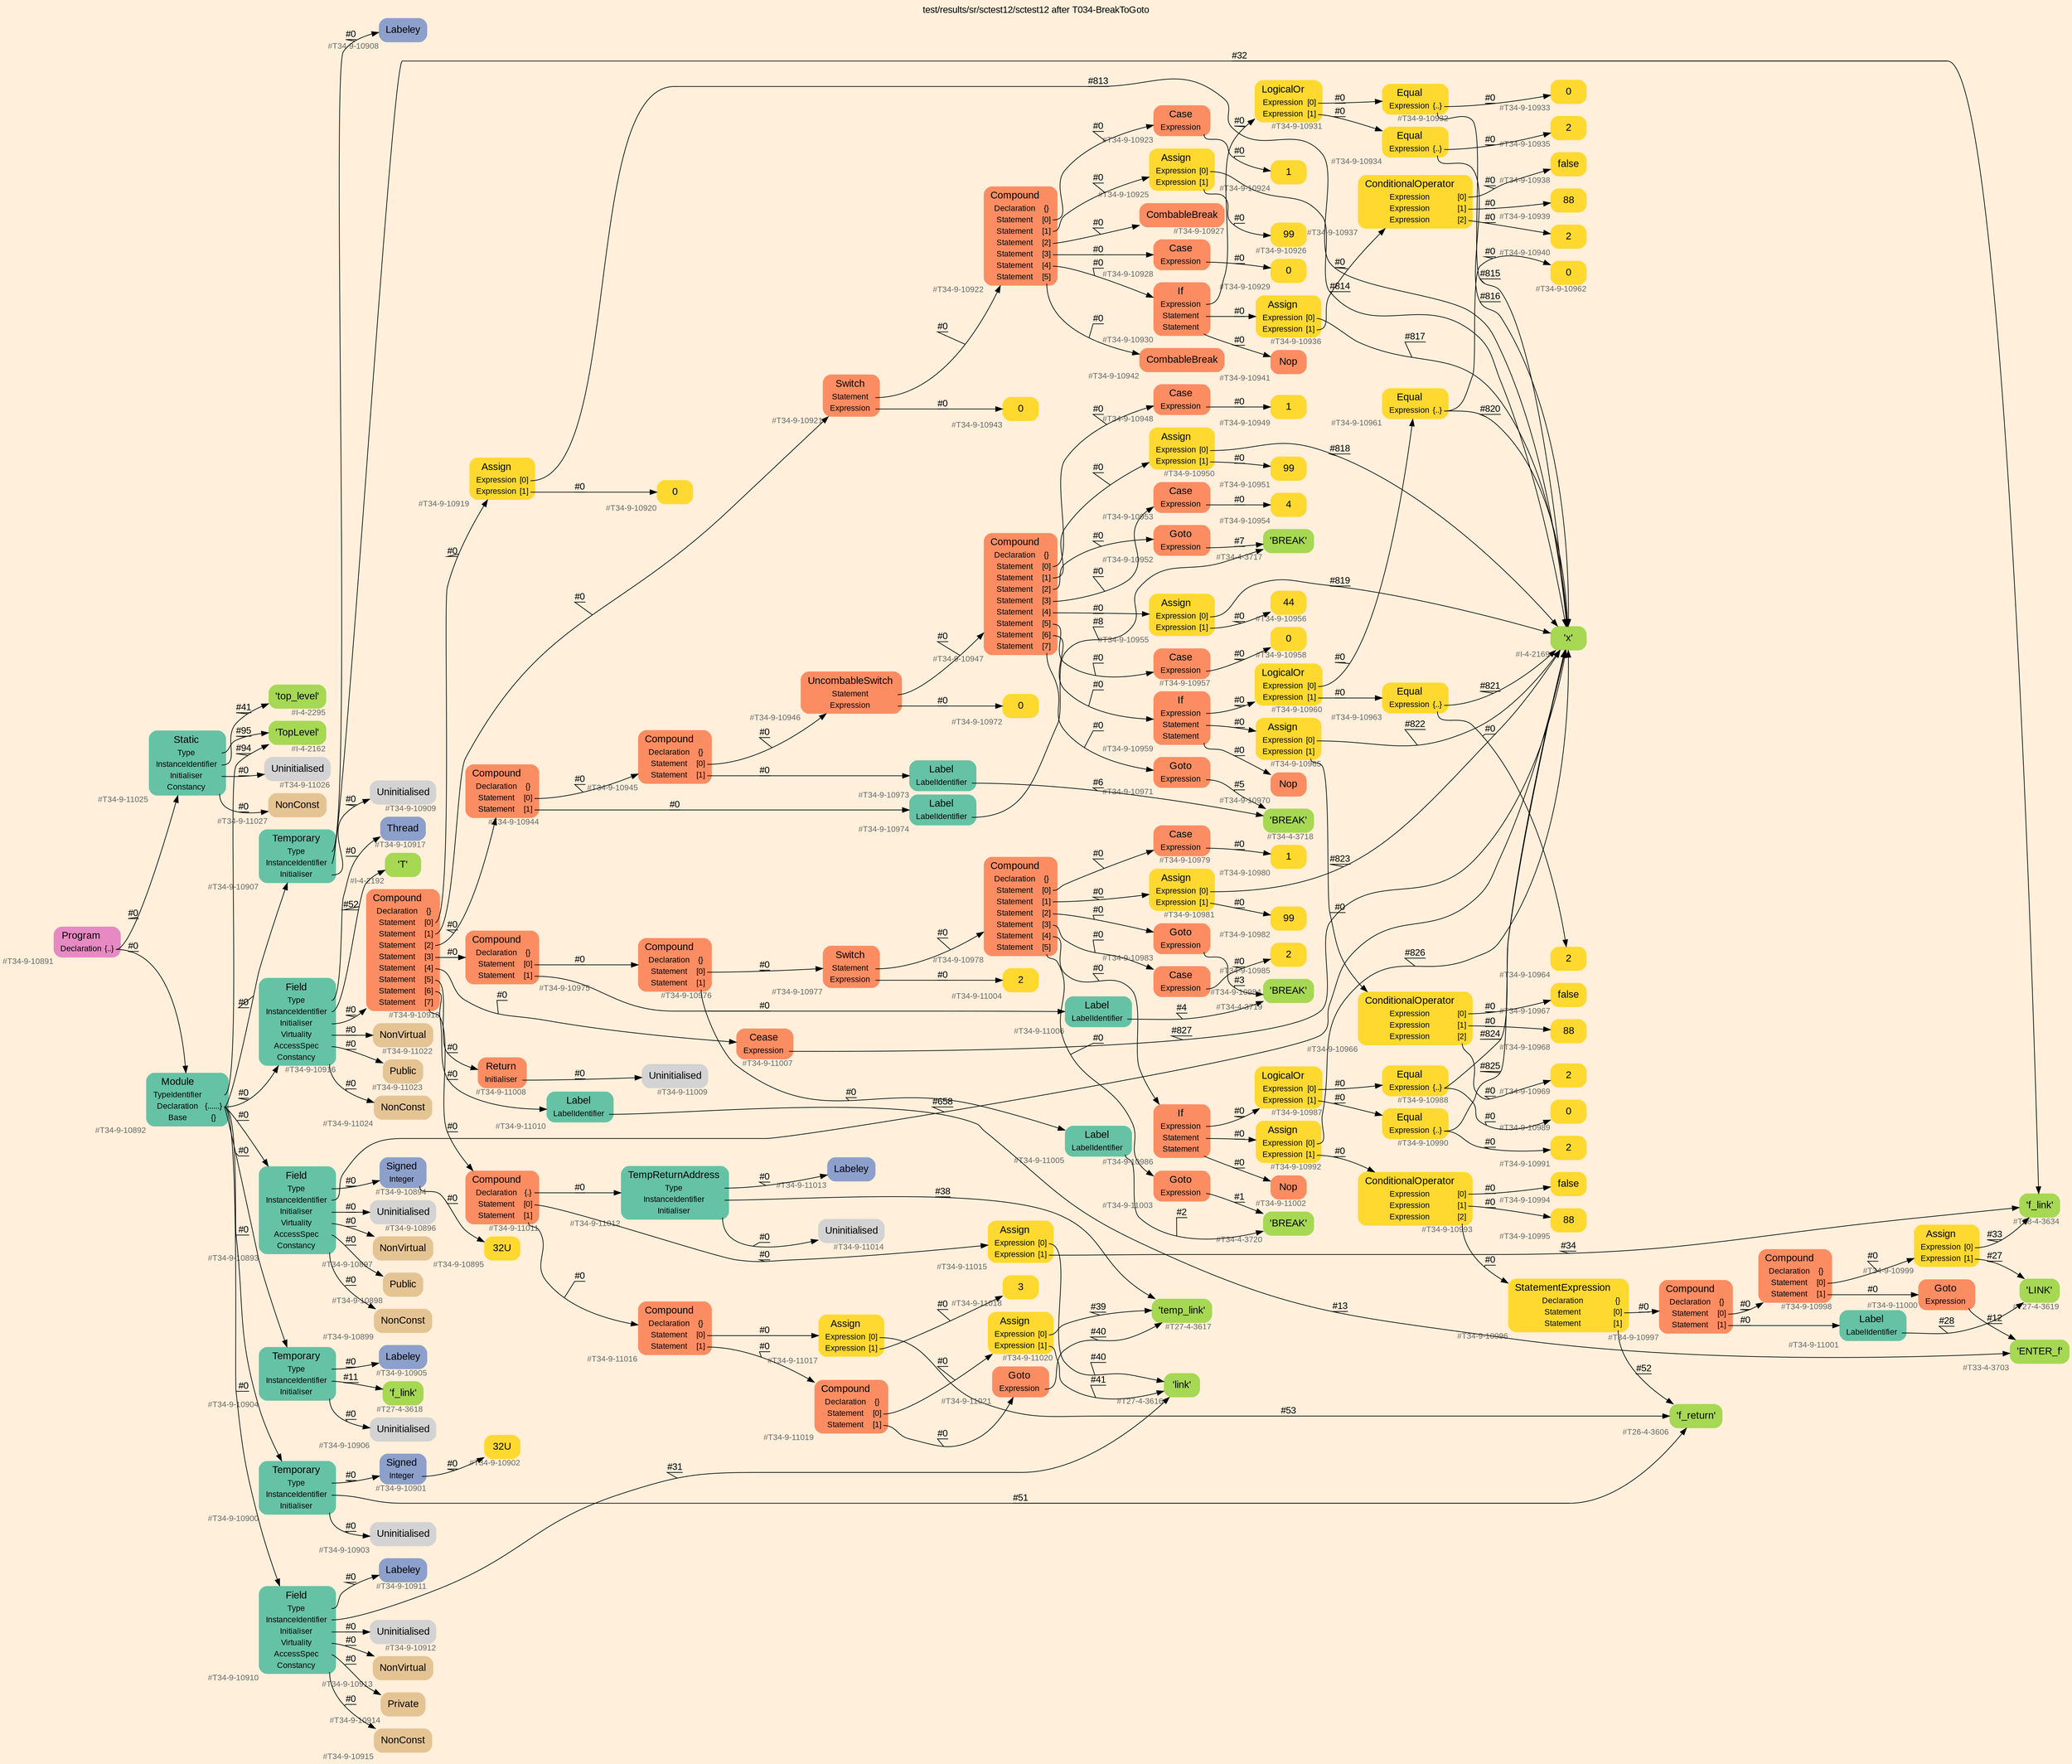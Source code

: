 digraph "test/results/sr/sctest12/sctest12 after T034-BreakToGoto" {
label = "test/results/sr/sctest12/sctest12 after T034-BreakToGoto"
labelloc = t
graph [
    rankdir = "LR"
    ranksep = 0.3
    bgcolor = antiquewhite1
    color = black
    fontcolor = black
    fontname = "Arial"
];
node [
    fontname = "Arial"
];
edge [
    fontname = "Arial"
];

// -------------------- node figure --------------------
// -------- block #T34-9-10891 ----------
"#T34-9-10891" [
    fillcolor = "/set28/4"
    xlabel = "#T34-9-10891"
    fontsize = "12"
    fontcolor = grey40
    shape = "plaintext"
    label = <<TABLE BORDER="0" CELLBORDER="0" CELLSPACING="0">
     <TR><TD><FONT COLOR="black" POINT-SIZE="15">Program</FONT></TD></TR>
     <TR><TD><FONT COLOR="black" POINT-SIZE="12">Declaration</FONT></TD><TD PORT="port0"><FONT COLOR="black" POINT-SIZE="12">{..}</FONT></TD></TR>
    </TABLE>>
    style = "rounded,filled"
];

// -------- block #T34-9-10892 ----------
"#T34-9-10892" [
    fillcolor = "/set28/1"
    xlabel = "#T34-9-10892"
    fontsize = "12"
    fontcolor = grey40
    shape = "plaintext"
    label = <<TABLE BORDER="0" CELLBORDER="0" CELLSPACING="0">
     <TR><TD><FONT COLOR="black" POINT-SIZE="15">Module</FONT></TD></TR>
     <TR><TD><FONT COLOR="black" POINT-SIZE="12">TypeIdentifier</FONT></TD><TD PORT="port0"></TD></TR>
     <TR><TD><FONT COLOR="black" POINT-SIZE="12">Declaration</FONT></TD><TD PORT="port1"><FONT COLOR="black" POINT-SIZE="12">{......}</FONT></TD></TR>
     <TR><TD><FONT COLOR="black" POINT-SIZE="12">Base</FONT></TD><TD PORT="port2"><FONT COLOR="black" POINT-SIZE="12">{}</FONT></TD></TR>
    </TABLE>>
    style = "rounded,filled"
];

// -------- block #I-4-2162 ----------
"#I-4-2162" [
    fillcolor = "/set28/5"
    xlabel = "#I-4-2162"
    fontsize = "12"
    fontcolor = grey40
    shape = "plaintext"
    label = <<TABLE BORDER="0" CELLBORDER="0" CELLSPACING="0">
     <TR><TD><FONT COLOR="black" POINT-SIZE="15">'TopLevel'</FONT></TD></TR>
    </TABLE>>
    style = "rounded,filled"
];

// -------- block #T34-9-10893 ----------
"#T34-9-10893" [
    fillcolor = "/set28/1"
    xlabel = "#T34-9-10893"
    fontsize = "12"
    fontcolor = grey40
    shape = "plaintext"
    label = <<TABLE BORDER="0" CELLBORDER="0" CELLSPACING="0">
     <TR><TD><FONT COLOR="black" POINT-SIZE="15">Field</FONT></TD></TR>
     <TR><TD><FONT COLOR="black" POINT-SIZE="12">Type</FONT></TD><TD PORT="port0"></TD></TR>
     <TR><TD><FONT COLOR="black" POINT-SIZE="12">InstanceIdentifier</FONT></TD><TD PORT="port1"></TD></TR>
     <TR><TD><FONT COLOR="black" POINT-SIZE="12">Initialiser</FONT></TD><TD PORT="port2"></TD></TR>
     <TR><TD><FONT COLOR="black" POINT-SIZE="12">Virtuality</FONT></TD><TD PORT="port3"></TD></TR>
     <TR><TD><FONT COLOR="black" POINT-SIZE="12">AccessSpec</FONT></TD><TD PORT="port4"></TD></TR>
     <TR><TD><FONT COLOR="black" POINT-SIZE="12">Constancy</FONT></TD><TD PORT="port5"></TD></TR>
    </TABLE>>
    style = "rounded,filled"
];

// -------- block #T34-9-10894 ----------
"#T34-9-10894" [
    fillcolor = "/set28/3"
    xlabel = "#T34-9-10894"
    fontsize = "12"
    fontcolor = grey40
    shape = "plaintext"
    label = <<TABLE BORDER="0" CELLBORDER="0" CELLSPACING="0">
     <TR><TD><FONT COLOR="black" POINT-SIZE="15">Signed</FONT></TD></TR>
     <TR><TD><FONT COLOR="black" POINT-SIZE="12">Integer</FONT></TD><TD PORT="port0"></TD></TR>
    </TABLE>>
    style = "rounded,filled"
];

// -------- block #T34-9-10895 ----------
"#T34-9-10895" [
    fillcolor = "/set28/6"
    xlabel = "#T34-9-10895"
    fontsize = "12"
    fontcolor = grey40
    shape = "plaintext"
    label = <<TABLE BORDER="0" CELLBORDER="0" CELLSPACING="0">
     <TR><TD><FONT COLOR="black" POINT-SIZE="15">32U</FONT></TD></TR>
    </TABLE>>
    style = "rounded,filled"
];

// -------- block #I-4-2169 ----------
"#I-4-2169" [
    fillcolor = "/set28/5"
    xlabel = "#I-4-2169"
    fontsize = "12"
    fontcolor = grey40
    shape = "plaintext"
    label = <<TABLE BORDER="0" CELLBORDER="0" CELLSPACING="0">
     <TR><TD><FONT COLOR="black" POINT-SIZE="15">'x'</FONT></TD></TR>
    </TABLE>>
    style = "rounded,filled"
];

// -------- block #T34-9-10896 ----------
"#T34-9-10896" [
    xlabel = "#T34-9-10896"
    fontsize = "12"
    fontcolor = grey40
    shape = "plaintext"
    label = <<TABLE BORDER="0" CELLBORDER="0" CELLSPACING="0">
     <TR><TD><FONT COLOR="black" POINT-SIZE="15">Uninitialised</FONT></TD></TR>
    </TABLE>>
    style = "rounded,filled"
];

// -------- block #T34-9-10897 ----------
"#T34-9-10897" [
    fillcolor = "/set28/7"
    xlabel = "#T34-9-10897"
    fontsize = "12"
    fontcolor = grey40
    shape = "plaintext"
    label = <<TABLE BORDER="0" CELLBORDER="0" CELLSPACING="0">
     <TR><TD><FONT COLOR="black" POINT-SIZE="15">NonVirtual</FONT></TD></TR>
    </TABLE>>
    style = "rounded,filled"
];

// -------- block #T34-9-10898 ----------
"#T34-9-10898" [
    fillcolor = "/set28/7"
    xlabel = "#T34-9-10898"
    fontsize = "12"
    fontcolor = grey40
    shape = "plaintext"
    label = <<TABLE BORDER="0" CELLBORDER="0" CELLSPACING="0">
     <TR><TD><FONT COLOR="black" POINT-SIZE="15">Public</FONT></TD></TR>
    </TABLE>>
    style = "rounded,filled"
];

// -------- block #T34-9-10899 ----------
"#T34-9-10899" [
    fillcolor = "/set28/7"
    xlabel = "#T34-9-10899"
    fontsize = "12"
    fontcolor = grey40
    shape = "plaintext"
    label = <<TABLE BORDER="0" CELLBORDER="0" CELLSPACING="0">
     <TR><TD><FONT COLOR="black" POINT-SIZE="15">NonConst</FONT></TD></TR>
    </TABLE>>
    style = "rounded,filled"
];

// -------- block #T34-9-10900 ----------
"#T34-9-10900" [
    fillcolor = "/set28/1"
    xlabel = "#T34-9-10900"
    fontsize = "12"
    fontcolor = grey40
    shape = "plaintext"
    label = <<TABLE BORDER="0" CELLBORDER="0" CELLSPACING="0">
     <TR><TD><FONT COLOR="black" POINT-SIZE="15">Temporary</FONT></TD></TR>
     <TR><TD><FONT COLOR="black" POINT-SIZE="12">Type</FONT></TD><TD PORT="port0"></TD></TR>
     <TR><TD><FONT COLOR="black" POINT-SIZE="12">InstanceIdentifier</FONT></TD><TD PORT="port1"></TD></TR>
     <TR><TD><FONT COLOR="black" POINT-SIZE="12">Initialiser</FONT></TD><TD PORT="port2"></TD></TR>
    </TABLE>>
    style = "rounded,filled"
];

// -------- block #T34-9-10901 ----------
"#T34-9-10901" [
    fillcolor = "/set28/3"
    xlabel = "#T34-9-10901"
    fontsize = "12"
    fontcolor = grey40
    shape = "plaintext"
    label = <<TABLE BORDER="0" CELLBORDER="0" CELLSPACING="0">
     <TR><TD><FONT COLOR="black" POINT-SIZE="15">Signed</FONT></TD></TR>
     <TR><TD><FONT COLOR="black" POINT-SIZE="12">Integer</FONT></TD><TD PORT="port0"></TD></TR>
    </TABLE>>
    style = "rounded,filled"
];

// -------- block #T34-9-10902 ----------
"#T34-9-10902" [
    fillcolor = "/set28/6"
    xlabel = "#T34-9-10902"
    fontsize = "12"
    fontcolor = grey40
    shape = "plaintext"
    label = <<TABLE BORDER="0" CELLBORDER="0" CELLSPACING="0">
     <TR><TD><FONT COLOR="black" POINT-SIZE="15">32U</FONT></TD></TR>
    </TABLE>>
    style = "rounded,filled"
];

// -------- block #T26-4-3606 ----------
"#T26-4-3606" [
    fillcolor = "/set28/5"
    xlabel = "#T26-4-3606"
    fontsize = "12"
    fontcolor = grey40
    shape = "plaintext"
    label = <<TABLE BORDER="0" CELLBORDER="0" CELLSPACING="0">
     <TR><TD><FONT COLOR="black" POINT-SIZE="15">'f_return'</FONT></TD></TR>
    </TABLE>>
    style = "rounded,filled"
];

// -------- block #T34-9-10903 ----------
"#T34-9-10903" [
    xlabel = "#T34-9-10903"
    fontsize = "12"
    fontcolor = grey40
    shape = "plaintext"
    label = <<TABLE BORDER="0" CELLBORDER="0" CELLSPACING="0">
     <TR><TD><FONT COLOR="black" POINT-SIZE="15">Uninitialised</FONT></TD></TR>
    </TABLE>>
    style = "rounded,filled"
];

// -------- block #T34-9-10904 ----------
"#T34-9-10904" [
    fillcolor = "/set28/1"
    xlabel = "#T34-9-10904"
    fontsize = "12"
    fontcolor = grey40
    shape = "plaintext"
    label = <<TABLE BORDER="0" CELLBORDER="0" CELLSPACING="0">
     <TR><TD><FONT COLOR="black" POINT-SIZE="15">Temporary</FONT></TD></TR>
     <TR><TD><FONT COLOR="black" POINT-SIZE="12">Type</FONT></TD><TD PORT="port0"></TD></TR>
     <TR><TD><FONT COLOR="black" POINT-SIZE="12">InstanceIdentifier</FONT></TD><TD PORT="port1"></TD></TR>
     <TR><TD><FONT COLOR="black" POINT-SIZE="12">Initialiser</FONT></TD><TD PORT="port2"></TD></TR>
    </TABLE>>
    style = "rounded,filled"
];

// -------- block #T34-9-10905 ----------
"#T34-9-10905" [
    fillcolor = "/set28/3"
    xlabel = "#T34-9-10905"
    fontsize = "12"
    fontcolor = grey40
    shape = "plaintext"
    label = <<TABLE BORDER="0" CELLBORDER="0" CELLSPACING="0">
     <TR><TD><FONT COLOR="black" POINT-SIZE="15">Labeley</FONT></TD></TR>
    </TABLE>>
    style = "rounded,filled"
];

// -------- block #T27-4-3618 ----------
"#T27-4-3618" [
    fillcolor = "/set28/5"
    xlabel = "#T27-4-3618"
    fontsize = "12"
    fontcolor = grey40
    shape = "plaintext"
    label = <<TABLE BORDER="0" CELLBORDER="0" CELLSPACING="0">
     <TR><TD><FONT COLOR="black" POINT-SIZE="15">'f_link'</FONT></TD></TR>
    </TABLE>>
    style = "rounded,filled"
];

// -------- block #T34-9-10906 ----------
"#T34-9-10906" [
    xlabel = "#T34-9-10906"
    fontsize = "12"
    fontcolor = grey40
    shape = "plaintext"
    label = <<TABLE BORDER="0" CELLBORDER="0" CELLSPACING="0">
     <TR><TD><FONT COLOR="black" POINT-SIZE="15">Uninitialised</FONT></TD></TR>
    </TABLE>>
    style = "rounded,filled"
];

// -------- block #T34-9-10907 ----------
"#T34-9-10907" [
    fillcolor = "/set28/1"
    xlabel = "#T34-9-10907"
    fontsize = "12"
    fontcolor = grey40
    shape = "plaintext"
    label = <<TABLE BORDER="0" CELLBORDER="0" CELLSPACING="0">
     <TR><TD><FONT COLOR="black" POINT-SIZE="15">Temporary</FONT></TD></TR>
     <TR><TD><FONT COLOR="black" POINT-SIZE="12">Type</FONT></TD><TD PORT="port0"></TD></TR>
     <TR><TD><FONT COLOR="black" POINT-SIZE="12">InstanceIdentifier</FONT></TD><TD PORT="port1"></TD></TR>
     <TR><TD><FONT COLOR="black" POINT-SIZE="12">Initialiser</FONT></TD><TD PORT="port2"></TD></TR>
    </TABLE>>
    style = "rounded,filled"
];

// -------- block #T34-9-10908 ----------
"#T34-9-10908" [
    fillcolor = "/set28/3"
    xlabel = "#T34-9-10908"
    fontsize = "12"
    fontcolor = grey40
    shape = "plaintext"
    label = <<TABLE BORDER="0" CELLBORDER="0" CELLSPACING="0">
     <TR><TD><FONT COLOR="black" POINT-SIZE="15">Labeley</FONT></TD></TR>
    </TABLE>>
    style = "rounded,filled"
];

// -------- block #T28-4-3634 ----------
"#T28-4-3634" [
    fillcolor = "/set28/5"
    xlabel = "#T28-4-3634"
    fontsize = "12"
    fontcolor = grey40
    shape = "plaintext"
    label = <<TABLE BORDER="0" CELLBORDER="0" CELLSPACING="0">
     <TR><TD><FONT COLOR="black" POINT-SIZE="15">'f_link'</FONT></TD></TR>
    </TABLE>>
    style = "rounded,filled"
];

// -------- block #T34-9-10909 ----------
"#T34-9-10909" [
    xlabel = "#T34-9-10909"
    fontsize = "12"
    fontcolor = grey40
    shape = "plaintext"
    label = <<TABLE BORDER="0" CELLBORDER="0" CELLSPACING="0">
     <TR><TD><FONT COLOR="black" POINT-SIZE="15">Uninitialised</FONT></TD></TR>
    </TABLE>>
    style = "rounded,filled"
];

// -------- block #T34-9-10910 ----------
"#T34-9-10910" [
    fillcolor = "/set28/1"
    xlabel = "#T34-9-10910"
    fontsize = "12"
    fontcolor = grey40
    shape = "plaintext"
    label = <<TABLE BORDER="0" CELLBORDER="0" CELLSPACING="0">
     <TR><TD><FONT COLOR="black" POINT-SIZE="15">Field</FONT></TD></TR>
     <TR><TD><FONT COLOR="black" POINT-SIZE="12">Type</FONT></TD><TD PORT="port0"></TD></TR>
     <TR><TD><FONT COLOR="black" POINT-SIZE="12">InstanceIdentifier</FONT></TD><TD PORT="port1"></TD></TR>
     <TR><TD><FONT COLOR="black" POINT-SIZE="12">Initialiser</FONT></TD><TD PORT="port2"></TD></TR>
     <TR><TD><FONT COLOR="black" POINT-SIZE="12">Virtuality</FONT></TD><TD PORT="port3"></TD></TR>
     <TR><TD><FONT COLOR="black" POINT-SIZE="12">AccessSpec</FONT></TD><TD PORT="port4"></TD></TR>
     <TR><TD><FONT COLOR="black" POINT-SIZE="12">Constancy</FONT></TD><TD PORT="port5"></TD></TR>
    </TABLE>>
    style = "rounded,filled"
];

// -------- block #T34-9-10911 ----------
"#T34-9-10911" [
    fillcolor = "/set28/3"
    xlabel = "#T34-9-10911"
    fontsize = "12"
    fontcolor = grey40
    shape = "plaintext"
    label = <<TABLE BORDER="0" CELLBORDER="0" CELLSPACING="0">
     <TR><TD><FONT COLOR="black" POINT-SIZE="15">Labeley</FONT></TD></TR>
    </TABLE>>
    style = "rounded,filled"
];

// -------- block #T27-4-3616 ----------
"#T27-4-3616" [
    fillcolor = "/set28/5"
    xlabel = "#T27-4-3616"
    fontsize = "12"
    fontcolor = grey40
    shape = "plaintext"
    label = <<TABLE BORDER="0" CELLBORDER="0" CELLSPACING="0">
     <TR><TD><FONT COLOR="black" POINT-SIZE="15">'link'</FONT></TD></TR>
    </TABLE>>
    style = "rounded,filled"
];

// -------- block #T34-9-10912 ----------
"#T34-9-10912" [
    xlabel = "#T34-9-10912"
    fontsize = "12"
    fontcolor = grey40
    shape = "plaintext"
    label = <<TABLE BORDER="0" CELLBORDER="0" CELLSPACING="0">
     <TR><TD><FONT COLOR="black" POINT-SIZE="15">Uninitialised</FONT></TD></TR>
    </TABLE>>
    style = "rounded,filled"
];

// -------- block #T34-9-10913 ----------
"#T34-9-10913" [
    fillcolor = "/set28/7"
    xlabel = "#T34-9-10913"
    fontsize = "12"
    fontcolor = grey40
    shape = "plaintext"
    label = <<TABLE BORDER="0" CELLBORDER="0" CELLSPACING="0">
     <TR><TD><FONT COLOR="black" POINT-SIZE="15">NonVirtual</FONT></TD></TR>
    </TABLE>>
    style = "rounded,filled"
];

// -------- block #T34-9-10914 ----------
"#T34-9-10914" [
    fillcolor = "/set28/7"
    xlabel = "#T34-9-10914"
    fontsize = "12"
    fontcolor = grey40
    shape = "plaintext"
    label = <<TABLE BORDER="0" CELLBORDER="0" CELLSPACING="0">
     <TR><TD><FONT COLOR="black" POINT-SIZE="15">Private</FONT></TD></TR>
    </TABLE>>
    style = "rounded,filled"
];

// -------- block #T34-9-10915 ----------
"#T34-9-10915" [
    fillcolor = "/set28/7"
    xlabel = "#T34-9-10915"
    fontsize = "12"
    fontcolor = grey40
    shape = "plaintext"
    label = <<TABLE BORDER="0" CELLBORDER="0" CELLSPACING="0">
     <TR><TD><FONT COLOR="black" POINT-SIZE="15">NonConst</FONT></TD></TR>
    </TABLE>>
    style = "rounded,filled"
];

// -------- block #T34-9-10916 ----------
"#T34-9-10916" [
    fillcolor = "/set28/1"
    xlabel = "#T34-9-10916"
    fontsize = "12"
    fontcolor = grey40
    shape = "plaintext"
    label = <<TABLE BORDER="0" CELLBORDER="0" CELLSPACING="0">
     <TR><TD><FONT COLOR="black" POINT-SIZE="15">Field</FONT></TD></TR>
     <TR><TD><FONT COLOR="black" POINT-SIZE="12">Type</FONT></TD><TD PORT="port0"></TD></TR>
     <TR><TD><FONT COLOR="black" POINT-SIZE="12">InstanceIdentifier</FONT></TD><TD PORT="port1"></TD></TR>
     <TR><TD><FONT COLOR="black" POINT-SIZE="12">Initialiser</FONT></TD><TD PORT="port2"></TD></TR>
     <TR><TD><FONT COLOR="black" POINT-SIZE="12">Virtuality</FONT></TD><TD PORT="port3"></TD></TR>
     <TR><TD><FONT COLOR="black" POINT-SIZE="12">AccessSpec</FONT></TD><TD PORT="port4"></TD></TR>
     <TR><TD><FONT COLOR="black" POINT-SIZE="12">Constancy</FONT></TD><TD PORT="port5"></TD></TR>
    </TABLE>>
    style = "rounded,filled"
];

// -------- block #T34-9-10917 ----------
"#T34-9-10917" [
    fillcolor = "/set28/3"
    xlabel = "#T34-9-10917"
    fontsize = "12"
    fontcolor = grey40
    shape = "plaintext"
    label = <<TABLE BORDER="0" CELLBORDER="0" CELLSPACING="0">
     <TR><TD><FONT COLOR="black" POINT-SIZE="15">Thread</FONT></TD></TR>
    </TABLE>>
    style = "rounded,filled"
];

// -------- block #I-4-2192 ----------
"#I-4-2192" [
    fillcolor = "/set28/5"
    xlabel = "#I-4-2192"
    fontsize = "12"
    fontcolor = grey40
    shape = "plaintext"
    label = <<TABLE BORDER="0" CELLBORDER="0" CELLSPACING="0">
     <TR><TD><FONT COLOR="black" POINT-SIZE="15">'T'</FONT></TD></TR>
    </TABLE>>
    style = "rounded,filled"
];

// -------- block #T34-9-10918 ----------
"#T34-9-10918" [
    fillcolor = "/set28/2"
    xlabel = "#T34-9-10918"
    fontsize = "12"
    fontcolor = grey40
    shape = "plaintext"
    label = <<TABLE BORDER="0" CELLBORDER="0" CELLSPACING="0">
     <TR><TD><FONT COLOR="black" POINT-SIZE="15">Compound</FONT></TD></TR>
     <TR><TD><FONT COLOR="black" POINT-SIZE="12">Declaration</FONT></TD><TD PORT="port0"><FONT COLOR="black" POINT-SIZE="12">{}</FONT></TD></TR>
     <TR><TD><FONT COLOR="black" POINT-SIZE="12">Statement</FONT></TD><TD PORT="port1"><FONT COLOR="black" POINT-SIZE="12">[0]</FONT></TD></TR>
     <TR><TD><FONT COLOR="black" POINT-SIZE="12">Statement</FONT></TD><TD PORT="port2"><FONT COLOR="black" POINT-SIZE="12">[1]</FONT></TD></TR>
     <TR><TD><FONT COLOR="black" POINT-SIZE="12">Statement</FONT></TD><TD PORT="port3"><FONT COLOR="black" POINT-SIZE="12">[2]</FONT></TD></TR>
     <TR><TD><FONT COLOR="black" POINT-SIZE="12">Statement</FONT></TD><TD PORT="port4"><FONT COLOR="black" POINT-SIZE="12">[3]</FONT></TD></TR>
     <TR><TD><FONT COLOR="black" POINT-SIZE="12">Statement</FONT></TD><TD PORT="port5"><FONT COLOR="black" POINT-SIZE="12">[4]</FONT></TD></TR>
     <TR><TD><FONT COLOR="black" POINT-SIZE="12">Statement</FONT></TD><TD PORT="port6"><FONT COLOR="black" POINT-SIZE="12">[5]</FONT></TD></TR>
     <TR><TD><FONT COLOR="black" POINT-SIZE="12">Statement</FONT></TD><TD PORT="port7"><FONT COLOR="black" POINT-SIZE="12">[6]</FONT></TD></TR>
     <TR><TD><FONT COLOR="black" POINT-SIZE="12">Statement</FONT></TD><TD PORT="port8"><FONT COLOR="black" POINT-SIZE="12">[7]</FONT></TD></TR>
    </TABLE>>
    style = "rounded,filled"
];

// -------- block #T34-9-10919 ----------
"#T34-9-10919" [
    fillcolor = "/set28/6"
    xlabel = "#T34-9-10919"
    fontsize = "12"
    fontcolor = grey40
    shape = "plaintext"
    label = <<TABLE BORDER="0" CELLBORDER="0" CELLSPACING="0">
     <TR><TD><FONT COLOR="black" POINT-SIZE="15">Assign</FONT></TD></TR>
     <TR><TD><FONT COLOR="black" POINT-SIZE="12">Expression</FONT></TD><TD PORT="port0"><FONT COLOR="black" POINT-SIZE="12">[0]</FONT></TD></TR>
     <TR><TD><FONT COLOR="black" POINT-SIZE="12">Expression</FONT></TD><TD PORT="port1"><FONT COLOR="black" POINT-SIZE="12">[1]</FONT></TD></TR>
    </TABLE>>
    style = "rounded,filled"
];

// -------- block #T34-9-10920 ----------
"#T34-9-10920" [
    fillcolor = "/set28/6"
    xlabel = "#T34-9-10920"
    fontsize = "12"
    fontcolor = grey40
    shape = "plaintext"
    label = <<TABLE BORDER="0" CELLBORDER="0" CELLSPACING="0">
     <TR><TD><FONT COLOR="black" POINT-SIZE="15">0</FONT></TD></TR>
    </TABLE>>
    style = "rounded,filled"
];

// -------- block #T34-9-10921 ----------
"#T34-9-10921" [
    fillcolor = "/set28/2"
    xlabel = "#T34-9-10921"
    fontsize = "12"
    fontcolor = grey40
    shape = "plaintext"
    label = <<TABLE BORDER="0" CELLBORDER="0" CELLSPACING="0">
     <TR><TD><FONT COLOR="black" POINT-SIZE="15">Switch</FONT></TD></TR>
     <TR><TD><FONT COLOR="black" POINT-SIZE="12">Statement</FONT></TD><TD PORT="port0"></TD></TR>
     <TR><TD><FONT COLOR="black" POINT-SIZE="12">Expression</FONT></TD><TD PORT="port1"></TD></TR>
    </TABLE>>
    style = "rounded,filled"
];

// -------- block #T34-9-10922 ----------
"#T34-9-10922" [
    fillcolor = "/set28/2"
    xlabel = "#T34-9-10922"
    fontsize = "12"
    fontcolor = grey40
    shape = "plaintext"
    label = <<TABLE BORDER="0" CELLBORDER="0" CELLSPACING="0">
     <TR><TD><FONT COLOR="black" POINT-SIZE="15">Compound</FONT></TD></TR>
     <TR><TD><FONT COLOR="black" POINT-SIZE="12">Declaration</FONT></TD><TD PORT="port0"><FONT COLOR="black" POINT-SIZE="12">{}</FONT></TD></TR>
     <TR><TD><FONT COLOR="black" POINT-SIZE="12">Statement</FONT></TD><TD PORT="port1"><FONT COLOR="black" POINT-SIZE="12">[0]</FONT></TD></TR>
     <TR><TD><FONT COLOR="black" POINT-SIZE="12">Statement</FONT></TD><TD PORT="port2"><FONT COLOR="black" POINT-SIZE="12">[1]</FONT></TD></TR>
     <TR><TD><FONT COLOR="black" POINT-SIZE="12">Statement</FONT></TD><TD PORT="port3"><FONT COLOR="black" POINT-SIZE="12">[2]</FONT></TD></TR>
     <TR><TD><FONT COLOR="black" POINT-SIZE="12">Statement</FONT></TD><TD PORT="port4"><FONT COLOR="black" POINT-SIZE="12">[3]</FONT></TD></TR>
     <TR><TD><FONT COLOR="black" POINT-SIZE="12">Statement</FONT></TD><TD PORT="port5"><FONT COLOR="black" POINT-SIZE="12">[4]</FONT></TD></TR>
     <TR><TD><FONT COLOR="black" POINT-SIZE="12">Statement</FONT></TD><TD PORT="port6"><FONT COLOR="black" POINT-SIZE="12">[5]</FONT></TD></TR>
    </TABLE>>
    style = "rounded,filled"
];

// -------- block #T34-9-10923 ----------
"#T34-9-10923" [
    fillcolor = "/set28/2"
    xlabel = "#T34-9-10923"
    fontsize = "12"
    fontcolor = grey40
    shape = "plaintext"
    label = <<TABLE BORDER="0" CELLBORDER="0" CELLSPACING="0">
     <TR><TD><FONT COLOR="black" POINT-SIZE="15">Case</FONT></TD></TR>
     <TR><TD><FONT COLOR="black" POINT-SIZE="12">Expression</FONT></TD><TD PORT="port0"></TD></TR>
    </TABLE>>
    style = "rounded,filled"
];

// -------- block #T34-9-10924 ----------
"#T34-9-10924" [
    fillcolor = "/set28/6"
    xlabel = "#T34-9-10924"
    fontsize = "12"
    fontcolor = grey40
    shape = "plaintext"
    label = <<TABLE BORDER="0" CELLBORDER="0" CELLSPACING="0">
     <TR><TD><FONT COLOR="black" POINT-SIZE="15">1</FONT></TD></TR>
    </TABLE>>
    style = "rounded,filled"
];

// -------- block #T34-9-10925 ----------
"#T34-9-10925" [
    fillcolor = "/set28/6"
    xlabel = "#T34-9-10925"
    fontsize = "12"
    fontcolor = grey40
    shape = "plaintext"
    label = <<TABLE BORDER="0" CELLBORDER="0" CELLSPACING="0">
     <TR><TD><FONT COLOR="black" POINT-SIZE="15">Assign</FONT></TD></TR>
     <TR><TD><FONT COLOR="black" POINT-SIZE="12">Expression</FONT></TD><TD PORT="port0"><FONT COLOR="black" POINT-SIZE="12">[0]</FONT></TD></TR>
     <TR><TD><FONT COLOR="black" POINT-SIZE="12">Expression</FONT></TD><TD PORT="port1"><FONT COLOR="black" POINT-SIZE="12">[1]</FONT></TD></TR>
    </TABLE>>
    style = "rounded,filled"
];

// -------- block #T34-9-10926 ----------
"#T34-9-10926" [
    fillcolor = "/set28/6"
    xlabel = "#T34-9-10926"
    fontsize = "12"
    fontcolor = grey40
    shape = "plaintext"
    label = <<TABLE BORDER="0" CELLBORDER="0" CELLSPACING="0">
     <TR><TD><FONT COLOR="black" POINT-SIZE="15">99</FONT></TD></TR>
    </TABLE>>
    style = "rounded,filled"
];

// -------- block #T34-9-10927 ----------
"#T34-9-10927" [
    fillcolor = "/set28/2"
    xlabel = "#T34-9-10927"
    fontsize = "12"
    fontcolor = grey40
    shape = "plaintext"
    label = <<TABLE BORDER="0" CELLBORDER="0" CELLSPACING="0">
     <TR><TD><FONT COLOR="black" POINT-SIZE="15">CombableBreak</FONT></TD></TR>
    </TABLE>>
    style = "rounded,filled"
];

// -------- block #T34-9-10928 ----------
"#T34-9-10928" [
    fillcolor = "/set28/2"
    xlabel = "#T34-9-10928"
    fontsize = "12"
    fontcolor = grey40
    shape = "plaintext"
    label = <<TABLE BORDER="0" CELLBORDER="0" CELLSPACING="0">
     <TR><TD><FONT COLOR="black" POINT-SIZE="15">Case</FONT></TD></TR>
     <TR><TD><FONT COLOR="black" POINT-SIZE="12">Expression</FONT></TD><TD PORT="port0"></TD></TR>
    </TABLE>>
    style = "rounded,filled"
];

// -------- block #T34-9-10929 ----------
"#T34-9-10929" [
    fillcolor = "/set28/6"
    xlabel = "#T34-9-10929"
    fontsize = "12"
    fontcolor = grey40
    shape = "plaintext"
    label = <<TABLE BORDER="0" CELLBORDER="0" CELLSPACING="0">
     <TR><TD><FONT COLOR="black" POINT-SIZE="15">0</FONT></TD></TR>
    </TABLE>>
    style = "rounded,filled"
];

// -------- block #T34-9-10930 ----------
"#T34-9-10930" [
    fillcolor = "/set28/2"
    xlabel = "#T34-9-10930"
    fontsize = "12"
    fontcolor = grey40
    shape = "plaintext"
    label = <<TABLE BORDER="0" CELLBORDER="0" CELLSPACING="0">
     <TR><TD><FONT COLOR="black" POINT-SIZE="15">If</FONT></TD></TR>
     <TR><TD><FONT COLOR="black" POINT-SIZE="12">Expression</FONT></TD><TD PORT="port0"></TD></TR>
     <TR><TD><FONT COLOR="black" POINT-SIZE="12">Statement</FONT></TD><TD PORT="port1"></TD></TR>
     <TR><TD><FONT COLOR="black" POINT-SIZE="12">Statement</FONT></TD><TD PORT="port2"></TD></TR>
    </TABLE>>
    style = "rounded,filled"
];

// -------- block #T34-9-10931 ----------
"#T34-9-10931" [
    fillcolor = "/set28/6"
    xlabel = "#T34-9-10931"
    fontsize = "12"
    fontcolor = grey40
    shape = "plaintext"
    label = <<TABLE BORDER="0" CELLBORDER="0" CELLSPACING="0">
     <TR><TD><FONT COLOR="black" POINT-SIZE="15">LogicalOr</FONT></TD></TR>
     <TR><TD><FONT COLOR="black" POINT-SIZE="12">Expression</FONT></TD><TD PORT="port0"><FONT COLOR="black" POINT-SIZE="12">[0]</FONT></TD></TR>
     <TR><TD><FONT COLOR="black" POINT-SIZE="12">Expression</FONT></TD><TD PORT="port1"><FONT COLOR="black" POINT-SIZE="12">[1]</FONT></TD></TR>
    </TABLE>>
    style = "rounded,filled"
];

// -------- block #T34-9-10932 ----------
"#T34-9-10932" [
    fillcolor = "/set28/6"
    xlabel = "#T34-9-10932"
    fontsize = "12"
    fontcolor = grey40
    shape = "plaintext"
    label = <<TABLE BORDER="0" CELLBORDER="0" CELLSPACING="0">
     <TR><TD><FONT COLOR="black" POINT-SIZE="15">Equal</FONT></TD></TR>
     <TR><TD><FONT COLOR="black" POINT-SIZE="12">Expression</FONT></TD><TD PORT="port0"><FONT COLOR="black" POINT-SIZE="12">{..}</FONT></TD></TR>
    </TABLE>>
    style = "rounded,filled"
];

// -------- block #T34-9-10933 ----------
"#T34-9-10933" [
    fillcolor = "/set28/6"
    xlabel = "#T34-9-10933"
    fontsize = "12"
    fontcolor = grey40
    shape = "plaintext"
    label = <<TABLE BORDER="0" CELLBORDER="0" CELLSPACING="0">
     <TR><TD><FONT COLOR="black" POINT-SIZE="15">0</FONT></TD></TR>
    </TABLE>>
    style = "rounded,filled"
];

// -------- block #T34-9-10934 ----------
"#T34-9-10934" [
    fillcolor = "/set28/6"
    xlabel = "#T34-9-10934"
    fontsize = "12"
    fontcolor = grey40
    shape = "plaintext"
    label = <<TABLE BORDER="0" CELLBORDER="0" CELLSPACING="0">
     <TR><TD><FONT COLOR="black" POINT-SIZE="15">Equal</FONT></TD></TR>
     <TR><TD><FONT COLOR="black" POINT-SIZE="12">Expression</FONT></TD><TD PORT="port0"><FONT COLOR="black" POINT-SIZE="12">{..}</FONT></TD></TR>
    </TABLE>>
    style = "rounded,filled"
];

// -------- block #T34-9-10935 ----------
"#T34-9-10935" [
    fillcolor = "/set28/6"
    xlabel = "#T34-9-10935"
    fontsize = "12"
    fontcolor = grey40
    shape = "plaintext"
    label = <<TABLE BORDER="0" CELLBORDER="0" CELLSPACING="0">
     <TR><TD><FONT COLOR="black" POINT-SIZE="15">2</FONT></TD></TR>
    </TABLE>>
    style = "rounded,filled"
];

// -------- block #T34-9-10936 ----------
"#T34-9-10936" [
    fillcolor = "/set28/6"
    xlabel = "#T34-9-10936"
    fontsize = "12"
    fontcolor = grey40
    shape = "plaintext"
    label = <<TABLE BORDER="0" CELLBORDER="0" CELLSPACING="0">
     <TR><TD><FONT COLOR="black" POINT-SIZE="15">Assign</FONT></TD></TR>
     <TR><TD><FONT COLOR="black" POINT-SIZE="12">Expression</FONT></TD><TD PORT="port0"><FONT COLOR="black" POINT-SIZE="12">[0]</FONT></TD></TR>
     <TR><TD><FONT COLOR="black" POINT-SIZE="12">Expression</FONT></TD><TD PORT="port1"><FONT COLOR="black" POINT-SIZE="12">[1]</FONT></TD></TR>
    </TABLE>>
    style = "rounded,filled"
];

// -------- block #T34-9-10937 ----------
"#T34-9-10937" [
    fillcolor = "/set28/6"
    xlabel = "#T34-9-10937"
    fontsize = "12"
    fontcolor = grey40
    shape = "plaintext"
    label = <<TABLE BORDER="0" CELLBORDER="0" CELLSPACING="0">
     <TR><TD><FONT COLOR="black" POINT-SIZE="15">ConditionalOperator</FONT></TD></TR>
     <TR><TD><FONT COLOR="black" POINT-SIZE="12">Expression</FONT></TD><TD PORT="port0"><FONT COLOR="black" POINT-SIZE="12">[0]</FONT></TD></TR>
     <TR><TD><FONT COLOR="black" POINT-SIZE="12">Expression</FONT></TD><TD PORT="port1"><FONT COLOR="black" POINT-SIZE="12">[1]</FONT></TD></TR>
     <TR><TD><FONT COLOR="black" POINT-SIZE="12">Expression</FONT></TD><TD PORT="port2"><FONT COLOR="black" POINT-SIZE="12">[2]</FONT></TD></TR>
    </TABLE>>
    style = "rounded,filled"
];

// -------- block #T34-9-10938 ----------
"#T34-9-10938" [
    fillcolor = "/set28/6"
    xlabel = "#T34-9-10938"
    fontsize = "12"
    fontcolor = grey40
    shape = "plaintext"
    label = <<TABLE BORDER="0" CELLBORDER="0" CELLSPACING="0">
     <TR><TD><FONT COLOR="black" POINT-SIZE="15">false</FONT></TD></TR>
    </TABLE>>
    style = "rounded,filled"
];

// -------- block #T34-9-10939 ----------
"#T34-9-10939" [
    fillcolor = "/set28/6"
    xlabel = "#T34-9-10939"
    fontsize = "12"
    fontcolor = grey40
    shape = "plaintext"
    label = <<TABLE BORDER="0" CELLBORDER="0" CELLSPACING="0">
     <TR><TD><FONT COLOR="black" POINT-SIZE="15">88</FONT></TD></TR>
    </TABLE>>
    style = "rounded,filled"
];

// -------- block #T34-9-10940 ----------
"#T34-9-10940" [
    fillcolor = "/set28/6"
    xlabel = "#T34-9-10940"
    fontsize = "12"
    fontcolor = grey40
    shape = "plaintext"
    label = <<TABLE BORDER="0" CELLBORDER="0" CELLSPACING="0">
     <TR><TD><FONT COLOR="black" POINT-SIZE="15">2</FONT></TD></TR>
    </TABLE>>
    style = "rounded,filled"
];

// -------- block #T34-9-10941 ----------
"#T34-9-10941" [
    fillcolor = "/set28/2"
    xlabel = "#T34-9-10941"
    fontsize = "12"
    fontcolor = grey40
    shape = "plaintext"
    label = <<TABLE BORDER="0" CELLBORDER="0" CELLSPACING="0">
     <TR><TD><FONT COLOR="black" POINT-SIZE="15">Nop</FONT></TD></TR>
    </TABLE>>
    style = "rounded,filled"
];

// -------- block #T34-9-10942 ----------
"#T34-9-10942" [
    fillcolor = "/set28/2"
    xlabel = "#T34-9-10942"
    fontsize = "12"
    fontcolor = grey40
    shape = "plaintext"
    label = <<TABLE BORDER="0" CELLBORDER="0" CELLSPACING="0">
     <TR><TD><FONT COLOR="black" POINT-SIZE="15">CombableBreak</FONT></TD></TR>
    </TABLE>>
    style = "rounded,filled"
];

// -------- block #T34-9-10943 ----------
"#T34-9-10943" [
    fillcolor = "/set28/6"
    xlabel = "#T34-9-10943"
    fontsize = "12"
    fontcolor = grey40
    shape = "plaintext"
    label = <<TABLE BORDER="0" CELLBORDER="0" CELLSPACING="0">
     <TR><TD><FONT COLOR="black" POINT-SIZE="15">0</FONT></TD></TR>
    </TABLE>>
    style = "rounded,filled"
];

// -------- block #T34-9-10944 ----------
"#T34-9-10944" [
    fillcolor = "/set28/2"
    xlabel = "#T34-9-10944"
    fontsize = "12"
    fontcolor = grey40
    shape = "plaintext"
    label = <<TABLE BORDER="0" CELLBORDER="0" CELLSPACING="0">
     <TR><TD><FONT COLOR="black" POINT-SIZE="15">Compound</FONT></TD></TR>
     <TR><TD><FONT COLOR="black" POINT-SIZE="12">Declaration</FONT></TD><TD PORT="port0"><FONT COLOR="black" POINT-SIZE="12">{}</FONT></TD></TR>
     <TR><TD><FONT COLOR="black" POINT-SIZE="12">Statement</FONT></TD><TD PORT="port1"><FONT COLOR="black" POINT-SIZE="12">[0]</FONT></TD></TR>
     <TR><TD><FONT COLOR="black" POINT-SIZE="12">Statement</FONT></TD><TD PORT="port2"><FONT COLOR="black" POINT-SIZE="12">[1]</FONT></TD></TR>
    </TABLE>>
    style = "rounded,filled"
];

// -------- block #T34-9-10945 ----------
"#T34-9-10945" [
    fillcolor = "/set28/2"
    xlabel = "#T34-9-10945"
    fontsize = "12"
    fontcolor = grey40
    shape = "plaintext"
    label = <<TABLE BORDER="0" CELLBORDER="0" CELLSPACING="0">
     <TR><TD><FONT COLOR="black" POINT-SIZE="15">Compound</FONT></TD></TR>
     <TR><TD><FONT COLOR="black" POINT-SIZE="12">Declaration</FONT></TD><TD PORT="port0"><FONT COLOR="black" POINT-SIZE="12">{}</FONT></TD></TR>
     <TR><TD><FONT COLOR="black" POINT-SIZE="12">Statement</FONT></TD><TD PORT="port1"><FONT COLOR="black" POINT-SIZE="12">[0]</FONT></TD></TR>
     <TR><TD><FONT COLOR="black" POINT-SIZE="12">Statement</FONT></TD><TD PORT="port2"><FONT COLOR="black" POINT-SIZE="12">[1]</FONT></TD></TR>
    </TABLE>>
    style = "rounded,filled"
];

// -------- block #T34-9-10946 ----------
"#T34-9-10946" [
    fillcolor = "/set28/2"
    xlabel = "#T34-9-10946"
    fontsize = "12"
    fontcolor = grey40
    shape = "plaintext"
    label = <<TABLE BORDER="0" CELLBORDER="0" CELLSPACING="0">
     <TR><TD><FONT COLOR="black" POINT-SIZE="15">UncombableSwitch</FONT></TD></TR>
     <TR><TD><FONT COLOR="black" POINT-SIZE="12">Statement</FONT></TD><TD PORT="port0"></TD></TR>
     <TR><TD><FONT COLOR="black" POINT-SIZE="12">Expression</FONT></TD><TD PORT="port1"></TD></TR>
    </TABLE>>
    style = "rounded,filled"
];

// -------- block #T34-9-10947 ----------
"#T34-9-10947" [
    fillcolor = "/set28/2"
    xlabel = "#T34-9-10947"
    fontsize = "12"
    fontcolor = grey40
    shape = "plaintext"
    label = <<TABLE BORDER="0" CELLBORDER="0" CELLSPACING="0">
     <TR><TD><FONT COLOR="black" POINT-SIZE="15">Compound</FONT></TD></TR>
     <TR><TD><FONT COLOR="black" POINT-SIZE="12">Declaration</FONT></TD><TD PORT="port0"><FONT COLOR="black" POINT-SIZE="12">{}</FONT></TD></TR>
     <TR><TD><FONT COLOR="black" POINT-SIZE="12">Statement</FONT></TD><TD PORT="port1"><FONT COLOR="black" POINT-SIZE="12">[0]</FONT></TD></TR>
     <TR><TD><FONT COLOR="black" POINT-SIZE="12">Statement</FONT></TD><TD PORT="port2"><FONT COLOR="black" POINT-SIZE="12">[1]</FONT></TD></TR>
     <TR><TD><FONT COLOR="black" POINT-SIZE="12">Statement</FONT></TD><TD PORT="port3"><FONT COLOR="black" POINT-SIZE="12">[2]</FONT></TD></TR>
     <TR><TD><FONT COLOR="black" POINT-SIZE="12">Statement</FONT></TD><TD PORT="port4"><FONT COLOR="black" POINT-SIZE="12">[3]</FONT></TD></TR>
     <TR><TD><FONT COLOR="black" POINT-SIZE="12">Statement</FONT></TD><TD PORT="port5"><FONT COLOR="black" POINT-SIZE="12">[4]</FONT></TD></TR>
     <TR><TD><FONT COLOR="black" POINT-SIZE="12">Statement</FONT></TD><TD PORT="port6"><FONT COLOR="black" POINT-SIZE="12">[5]</FONT></TD></TR>
     <TR><TD><FONT COLOR="black" POINT-SIZE="12">Statement</FONT></TD><TD PORT="port7"><FONT COLOR="black" POINT-SIZE="12">[6]</FONT></TD></TR>
     <TR><TD><FONT COLOR="black" POINT-SIZE="12">Statement</FONT></TD><TD PORT="port8"><FONT COLOR="black" POINT-SIZE="12">[7]</FONT></TD></TR>
    </TABLE>>
    style = "rounded,filled"
];

// -------- block #T34-9-10948 ----------
"#T34-9-10948" [
    fillcolor = "/set28/2"
    xlabel = "#T34-9-10948"
    fontsize = "12"
    fontcolor = grey40
    shape = "plaintext"
    label = <<TABLE BORDER="0" CELLBORDER="0" CELLSPACING="0">
     <TR><TD><FONT COLOR="black" POINT-SIZE="15">Case</FONT></TD></TR>
     <TR><TD><FONT COLOR="black" POINT-SIZE="12">Expression</FONT></TD><TD PORT="port0"></TD></TR>
    </TABLE>>
    style = "rounded,filled"
];

// -------- block #T34-9-10949 ----------
"#T34-9-10949" [
    fillcolor = "/set28/6"
    xlabel = "#T34-9-10949"
    fontsize = "12"
    fontcolor = grey40
    shape = "plaintext"
    label = <<TABLE BORDER="0" CELLBORDER="0" CELLSPACING="0">
     <TR><TD><FONT COLOR="black" POINT-SIZE="15">1</FONT></TD></TR>
    </TABLE>>
    style = "rounded,filled"
];

// -------- block #T34-9-10950 ----------
"#T34-9-10950" [
    fillcolor = "/set28/6"
    xlabel = "#T34-9-10950"
    fontsize = "12"
    fontcolor = grey40
    shape = "plaintext"
    label = <<TABLE BORDER="0" CELLBORDER="0" CELLSPACING="0">
     <TR><TD><FONT COLOR="black" POINT-SIZE="15">Assign</FONT></TD></TR>
     <TR><TD><FONT COLOR="black" POINT-SIZE="12">Expression</FONT></TD><TD PORT="port0"><FONT COLOR="black" POINT-SIZE="12">[0]</FONT></TD></TR>
     <TR><TD><FONT COLOR="black" POINT-SIZE="12">Expression</FONT></TD><TD PORT="port1"><FONT COLOR="black" POINT-SIZE="12">[1]</FONT></TD></TR>
    </TABLE>>
    style = "rounded,filled"
];

// -------- block #T34-9-10951 ----------
"#T34-9-10951" [
    fillcolor = "/set28/6"
    xlabel = "#T34-9-10951"
    fontsize = "12"
    fontcolor = grey40
    shape = "plaintext"
    label = <<TABLE BORDER="0" CELLBORDER="0" CELLSPACING="0">
     <TR><TD><FONT COLOR="black" POINT-SIZE="15">99</FONT></TD></TR>
    </TABLE>>
    style = "rounded,filled"
];

// -------- block #T34-9-10952 ----------
"#T34-9-10952" [
    fillcolor = "/set28/2"
    xlabel = "#T34-9-10952"
    fontsize = "12"
    fontcolor = grey40
    shape = "plaintext"
    label = <<TABLE BORDER="0" CELLBORDER="0" CELLSPACING="0">
     <TR><TD><FONT COLOR="black" POINT-SIZE="15">Goto</FONT></TD></TR>
     <TR><TD><FONT COLOR="black" POINT-SIZE="12">Expression</FONT></TD><TD PORT="port0"></TD></TR>
    </TABLE>>
    style = "rounded,filled"
];

// -------- block #T34-4-3717 ----------
"#T34-4-3717" [
    fillcolor = "/set28/5"
    xlabel = "#T34-4-3717"
    fontsize = "12"
    fontcolor = grey40
    shape = "plaintext"
    label = <<TABLE BORDER="0" CELLBORDER="0" CELLSPACING="0">
     <TR><TD><FONT COLOR="black" POINT-SIZE="15">'BREAK'</FONT></TD></TR>
    </TABLE>>
    style = "rounded,filled"
];

// -------- block #T34-9-10953 ----------
"#T34-9-10953" [
    fillcolor = "/set28/2"
    xlabel = "#T34-9-10953"
    fontsize = "12"
    fontcolor = grey40
    shape = "plaintext"
    label = <<TABLE BORDER="0" CELLBORDER="0" CELLSPACING="0">
     <TR><TD><FONT COLOR="black" POINT-SIZE="15">Case</FONT></TD></TR>
     <TR><TD><FONT COLOR="black" POINT-SIZE="12">Expression</FONT></TD><TD PORT="port0"></TD></TR>
    </TABLE>>
    style = "rounded,filled"
];

// -------- block #T34-9-10954 ----------
"#T34-9-10954" [
    fillcolor = "/set28/6"
    xlabel = "#T34-9-10954"
    fontsize = "12"
    fontcolor = grey40
    shape = "plaintext"
    label = <<TABLE BORDER="0" CELLBORDER="0" CELLSPACING="0">
     <TR><TD><FONT COLOR="black" POINT-SIZE="15">4</FONT></TD></TR>
    </TABLE>>
    style = "rounded,filled"
];

// -------- block #T34-9-10955 ----------
"#T34-9-10955" [
    fillcolor = "/set28/6"
    xlabel = "#T34-9-10955"
    fontsize = "12"
    fontcolor = grey40
    shape = "plaintext"
    label = <<TABLE BORDER="0" CELLBORDER="0" CELLSPACING="0">
     <TR><TD><FONT COLOR="black" POINT-SIZE="15">Assign</FONT></TD></TR>
     <TR><TD><FONT COLOR="black" POINT-SIZE="12">Expression</FONT></TD><TD PORT="port0"><FONT COLOR="black" POINT-SIZE="12">[0]</FONT></TD></TR>
     <TR><TD><FONT COLOR="black" POINT-SIZE="12">Expression</FONT></TD><TD PORT="port1"><FONT COLOR="black" POINT-SIZE="12">[1]</FONT></TD></TR>
    </TABLE>>
    style = "rounded,filled"
];

// -------- block #T34-9-10956 ----------
"#T34-9-10956" [
    fillcolor = "/set28/6"
    xlabel = "#T34-9-10956"
    fontsize = "12"
    fontcolor = grey40
    shape = "plaintext"
    label = <<TABLE BORDER="0" CELLBORDER="0" CELLSPACING="0">
     <TR><TD><FONT COLOR="black" POINT-SIZE="15">44</FONT></TD></TR>
    </TABLE>>
    style = "rounded,filled"
];

// -------- block #T34-9-10957 ----------
"#T34-9-10957" [
    fillcolor = "/set28/2"
    xlabel = "#T34-9-10957"
    fontsize = "12"
    fontcolor = grey40
    shape = "plaintext"
    label = <<TABLE BORDER="0" CELLBORDER="0" CELLSPACING="0">
     <TR><TD><FONT COLOR="black" POINT-SIZE="15">Case</FONT></TD></TR>
     <TR><TD><FONT COLOR="black" POINT-SIZE="12">Expression</FONT></TD><TD PORT="port0"></TD></TR>
    </TABLE>>
    style = "rounded,filled"
];

// -------- block #T34-9-10958 ----------
"#T34-9-10958" [
    fillcolor = "/set28/6"
    xlabel = "#T34-9-10958"
    fontsize = "12"
    fontcolor = grey40
    shape = "plaintext"
    label = <<TABLE BORDER="0" CELLBORDER="0" CELLSPACING="0">
     <TR><TD><FONT COLOR="black" POINT-SIZE="15">0</FONT></TD></TR>
    </TABLE>>
    style = "rounded,filled"
];

// -------- block #T34-9-10959 ----------
"#T34-9-10959" [
    fillcolor = "/set28/2"
    xlabel = "#T34-9-10959"
    fontsize = "12"
    fontcolor = grey40
    shape = "plaintext"
    label = <<TABLE BORDER="0" CELLBORDER="0" CELLSPACING="0">
     <TR><TD><FONT COLOR="black" POINT-SIZE="15">If</FONT></TD></TR>
     <TR><TD><FONT COLOR="black" POINT-SIZE="12">Expression</FONT></TD><TD PORT="port0"></TD></TR>
     <TR><TD><FONT COLOR="black" POINT-SIZE="12">Statement</FONT></TD><TD PORT="port1"></TD></TR>
     <TR><TD><FONT COLOR="black" POINT-SIZE="12">Statement</FONT></TD><TD PORT="port2"></TD></TR>
    </TABLE>>
    style = "rounded,filled"
];

// -------- block #T34-9-10960 ----------
"#T34-9-10960" [
    fillcolor = "/set28/6"
    xlabel = "#T34-9-10960"
    fontsize = "12"
    fontcolor = grey40
    shape = "plaintext"
    label = <<TABLE BORDER="0" CELLBORDER="0" CELLSPACING="0">
     <TR><TD><FONT COLOR="black" POINT-SIZE="15">LogicalOr</FONT></TD></TR>
     <TR><TD><FONT COLOR="black" POINT-SIZE="12">Expression</FONT></TD><TD PORT="port0"><FONT COLOR="black" POINT-SIZE="12">[0]</FONT></TD></TR>
     <TR><TD><FONT COLOR="black" POINT-SIZE="12">Expression</FONT></TD><TD PORT="port1"><FONT COLOR="black" POINT-SIZE="12">[1]</FONT></TD></TR>
    </TABLE>>
    style = "rounded,filled"
];

// -------- block #T34-9-10961 ----------
"#T34-9-10961" [
    fillcolor = "/set28/6"
    xlabel = "#T34-9-10961"
    fontsize = "12"
    fontcolor = grey40
    shape = "plaintext"
    label = <<TABLE BORDER="0" CELLBORDER="0" CELLSPACING="0">
     <TR><TD><FONT COLOR="black" POINT-SIZE="15">Equal</FONT></TD></TR>
     <TR><TD><FONT COLOR="black" POINT-SIZE="12">Expression</FONT></TD><TD PORT="port0"><FONT COLOR="black" POINT-SIZE="12">{..}</FONT></TD></TR>
    </TABLE>>
    style = "rounded,filled"
];

// -------- block #T34-9-10962 ----------
"#T34-9-10962" [
    fillcolor = "/set28/6"
    xlabel = "#T34-9-10962"
    fontsize = "12"
    fontcolor = grey40
    shape = "plaintext"
    label = <<TABLE BORDER="0" CELLBORDER="0" CELLSPACING="0">
     <TR><TD><FONT COLOR="black" POINT-SIZE="15">0</FONT></TD></TR>
    </TABLE>>
    style = "rounded,filled"
];

// -------- block #T34-9-10963 ----------
"#T34-9-10963" [
    fillcolor = "/set28/6"
    xlabel = "#T34-9-10963"
    fontsize = "12"
    fontcolor = grey40
    shape = "plaintext"
    label = <<TABLE BORDER="0" CELLBORDER="0" CELLSPACING="0">
     <TR><TD><FONT COLOR="black" POINT-SIZE="15">Equal</FONT></TD></TR>
     <TR><TD><FONT COLOR="black" POINT-SIZE="12">Expression</FONT></TD><TD PORT="port0"><FONT COLOR="black" POINT-SIZE="12">{..}</FONT></TD></TR>
    </TABLE>>
    style = "rounded,filled"
];

// -------- block #T34-9-10964 ----------
"#T34-9-10964" [
    fillcolor = "/set28/6"
    xlabel = "#T34-9-10964"
    fontsize = "12"
    fontcolor = grey40
    shape = "plaintext"
    label = <<TABLE BORDER="0" CELLBORDER="0" CELLSPACING="0">
     <TR><TD><FONT COLOR="black" POINT-SIZE="15">2</FONT></TD></TR>
    </TABLE>>
    style = "rounded,filled"
];

// -------- block #T34-9-10965 ----------
"#T34-9-10965" [
    fillcolor = "/set28/6"
    xlabel = "#T34-9-10965"
    fontsize = "12"
    fontcolor = grey40
    shape = "plaintext"
    label = <<TABLE BORDER="0" CELLBORDER="0" CELLSPACING="0">
     <TR><TD><FONT COLOR="black" POINT-SIZE="15">Assign</FONT></TD></TR>
     <TR><TD><FONT COLOR="black" POINT-SIZE="12">Expression</FONT></TD><TD PORT="port0"><FONT COLOR="black" POINT-SIZE="12">[0]</FONT></TD></TR>
     <TR><TD><FONT COLOR="black" POINT-SIZE="12">Expression</FONT></TD><TD PORT="port1"><FONT COLOR="black" POINT-SIZE="12">[1]</FONT></TD></TR>
    </TABLE>>
    style = "rounded,filled"
];

// -------- block #T34-9-10966 ----------
"#T34-9-10966" [
    fillcolor = "/set28/6"
    xlabel = "#T34-9-10966"
    fontsize = "12"
    fontcolor = grey40
    shape = "plaintext"
    label = <<TABLE BORDER="0" CELLBORDER="0" CELLSPACING="0">
     <TR><TD><FONT COLOR="black" POINT-SIZE="15">ConditionalOperator</FONT></TD></TR>
     <TR><TD><FONT COLOR="black" POINT-SIZE="12">Expression</FONT></TD><TD PORT="port0"><FONT COLOR="black" POINT-SIZE="12">[0]</FONT></TD></TR>
     <TR><TD><FONT COLOR="black" POINT-SIZE="12">Expression</FONT></TD><TD PORT="port1"><FONT COLOR="black" POINT-SIZE="12">[1]</FONT></TD></TR>
     <TR><TD><FONT COLOR="black" POINT-SIZE="12">Expression</FONT></TD><TD PORT="port2"><FONT COLOR="black" POINT-SIZE="12">[2]</FONT></TD></TR>
    </TABLE>>
    style = "rounded,filled"
];

// -------- block #T34-9-10967 ----------
"#T34-9-10967" [
    fillcolor = "/set28/6"
    xlabel = "#T34-9-10967"
    fontsize = "12"
    fontcolor = grey40
    shape = "plaintext"
    label = <<TABLE BORDER="0" CELLBORDER="0" CELLSPACING="0">
     <TR><TD><FONT COLOR="black" POINT-SIZE="15">false</FONT></TD></TR>
    </TABLE>>
    style = "rounded,filled"
];

// -------- block #T34-9-10968 ----------
"#T34-9-10968" [
    fillcolor = "/set28/6"
    xlabel = "#T34-9-10968"
    fontsize = "12"
    fontcolor = grey40
    shape = "plaintext"
    label = <<TABLE BORDER="0" CELLBORDER="0" CELLSPACING="0">
     <TR><TD><FONT COLOR="black" POINT-SIZE="15">88</FONT></TD></TR>
    </TABLE>>
    style = "rounded,filled"
];

// -------- block #T34-9-10969 ----------
"#T34-9-10969" [
    fillcolor = "/set28/6"
    xlabel = "#T34-9-10969"
    fontsize = "12"
    fontcolor = grey40
    shape = "plaintext"
    label = <<TABLE BORDER="0" CELLBORDER="0" CELLSPACING="0">
     <TR><TD><FONT COLOR="black" POINT-SIZE="15">2</FONT></TD></TR>
    </TABLE>>
    style = "rounded,filled"
];

// -------- block #T34-9-10970 ----------
"#T34-9-10970" [
    fillcolor = "/set28/2"
    xlabel = "#T34-9-10970"
    fontsize = "12"
    fontcolor = grey40
    shape = "plaintext"
    label = <<TABLE BORDER="0" CELLBORDER="0" CELLSPACING="0">
     <TR><TD><FONT COLOR="black" POINT-SIZE="15">Nop</FONT></TD></TR>
    </TABLE>>
    style = "rounded,filled"
];

// -------- block #T34-9-10971 ----------
"#T34-9-10971" [
    fillcolor = "/set28/2"
    xlabel = "#T34-9-10971"
    fontsize = "12"
    fontcolor = grey40
    shape = "plaintext"
    label = <<TABLE BORDER="0" CELLBORDER="0" CELLSPACING="0">
     <TR><TD><FONT COLOR="black" POINT-SIZE="15">Goto</FONT></TD></TR>
     <TR><TD><FONT COLOR="black" POINT-SIZE="12">Expression</FONT></TD><TD PORT="port0"></TD></TR>
    </TABLE>>
    style = "rounded,filled"
];

// -------- block #T34-4-3718 ----------
"#T34-4-3718" [
    fillcolor = "/set28/5"
    xlabel = "#T34-4-3718"
    fontsize = "12"
    fontcolor = grey40
    shape = "plaintext"
    label = <<TABLE BORDER="0" CELLBORDER="0" CELLSPACING="0">
     <TR><TD><FONT COLOR="black" POINT-SIZE="15">'BREAK'</FONT></TD></TR>
    </TABLE>>
    style = "rounded,filled"
];

// -------- block #T34-9-10972 ----------
"#T34-9-10972" [
    fillcolor = "/set28/6"
    xlabel = "#T34-9-10972"
    fontsize = "12"
    fontcolor = grey40
    shape = "plaintext"
    label = <<TABLE BORDER="0" CELLBORDER="0" CELLSPACING="0">
     <TR><TD><FONT COLOR="black" POINT-SIZE="15">0</FONT></TD></TR>
    </TABLE>>
    style = "rounded,filled"
];

// -------- block #T34-9-10973 ----------
"#T34-9-10973" [
    fillcolor = "/set28/1"
    xlabel = "#T34-9-10973"
    fontsize = "12"
    fontcolor = grey40
    shape = "plaintext"
    label = <<TABLE BORDER="0" CELLBORDER="0" CELLSPACING="0">
     <TR><TD><FONT COLOR="black" POINT-SIZE="15">Label</FONT></TD></TR>
     <TR><TD><FONT COLOR="black" POINT-SIZE="12">LabelIdentifier</FONT></TD><TD PORT="port0"></TD></TR>
    </TABLE>>
    style = "rounded,filled"
];

// -------- block #T34-9-10974 ----------
"#T34-9-10974" [
    fillcolor = "/set28/1"
    xlabel = "#T34-9-10974"
    fontsize = "12"
    fontcolor = grey40
    shape = "plaintext"
    label = <<TABLE BORDER="0" CELLBORDER="0" CELLSPACING="0">
     <TR><TD><FONT COLOR="black" POINT-SIZE="15">Label</FONT></TD></TR>
     <TR><TD><FONT COLOR="black" POINT-SIZE="12">LabelIdentifier</FONT></TD><TD PORT="port0"></TD></TR>
    </TABLE>>
    style = "rounded,filled"
];

// -------- block #T34-9-10975 ----------
"#T34-9-10975" [
    fillcolor = "/set28/2"
    xlabel = "#T34-9-10975"
    fontsize = "12"
    fontcolor = grey40
    shape = "plaintext"
    label = <<TABLE BORDER="0" CELLBORDER="0" CELLSPACING="0">
     <TR><TD><FONT COLOR="black" POINT-SIZE="15">Compound</FONT></TD></TR>
     <TR><TD><FONT COLOR="black" POINT-SIZE="12">Declaration</FONT></TD><TD PORT="port0"><FONT COLOR="black" POINT-SIZE="12">{}</FONT></TD></TR>
     <TR><TD><FONT COLOR="black" POINT-SIZE="12">Statement</FONT></TD><TD PORT="port1"><FONT COLOR="black" POINT-SIZE="12">[0]</FONT></TD></TR>
     <TR><TD><FONT COLOR="black" POINT-SIZE="12">Statement</FONT></TD><TD PORT="port2"><FONT COLOR="black" POINT-SIZE="12">[1]</FONT></TD></TR>
    </TABLE>>
    style = "rounded,filled"
];

// -------- block #T34-9-10976 ----------
"#T34-9-10976" [
    fillcolor = "/set28/2"
    xlabel = "#T34-9-10976"
    fontsize = "12"
    fontcolor = grey40
    shape = "plaintext"
    label = <<TABLE BORDER="0" CELLBORDER="0" CELLSPACING="0">
     <TR><TD><FONT COLOR="black" POINT-SIZE="15">Compound</FONT></TD></TR>
     <TR><TD><FONT COLOR="black" POINT-SIZE="12">Declaration</FONT></TD><TD PORT="port0"><FONT COLOR="black" POINT-SIZE="12">{}</FONT></TD></TR>
     <TR><TD><FONT COLOR="black" POINT-SIZE="12">Statement</FONT></TD><TD PORT="port1"><FONT COLOR="black" POINT-SIZE="12">[0]</FONT></TD></TR>
     <TR><TD><FONT COLOR="black" POINT-SIZE="12">Statement</FONT></TD><TD PORT="port2"><FONT COLOR="black" POINT-SIZE="12">[1]</FONT></TD></TR>
    </TABLE>>
    style = "rounded,filled"
];

// -------- block #T34-9-10977 ----------
"#T34-9-10977" [
    fillcolor = "/set28/2"
    xlabel = "#T34-9-10977"
    fontsize = "12"
    fontcolor = grey40
    shape = "plaintext"
    label = <<TABLE BORDER="0" CELLBORDER="0" CELLSPACING="0">
     <TR><TD><FONT COLOR="black" POINT-SIZE="15">Switch</FONT></TD></TR>
     <TR><TD><FONT COLOR="black" POINT-SIZE="12">Statement</FONT></TD><TD PORT="port0"></TD></TR>
     <TR><TD><FONT COLOR="black" POINT-SIZE="12">Expression</FONT></TD><TD PORT="port1"></TD></TR>
    </TABLE>>
    style = "rounded,filled"
];

// -------- block #T34-9-10978 ----------
"#T34-9-10978" [
    fillcolor = "/set28/2"
    xlabel = "#T34-9-10978"
    fontsize = "12"
    fontcolor = grey40
    shape = "plaintext"
    label = <<TABLE BORDER="0" CELLBORDER="0" CELLSPACING="0">
     <TR><TD><FONT COLOR="black" POINT-SIZE="15">Compound</FONT></TD></TR>
     <TR><TD><FONT COLOR="black" POINT-SIZE="12">Declaration</FONT></TD><TD PORT="port0"><FONT COLOR="black" POINT-SIZE="12">{}</FONT></TD></TR>
     <TR><TD><FONT COLOR="black" POINT-SIZE="12">Statement</FONT></TD><TD PORT="port1"><FONT COLOR="black" POINT-SIZE="12">[0]</FONT></TD></TR>
     <TR><TD><FONT COLOR="black" POINT-SIZE="12">Statement</FONT></TD><TD PORT="port2"><FONT COLOR="black" POINT-SIZE="12">[1]</FONT></TD></TR>
     <TR><TD><FONT COLOR="black" POINT-SIZE="12">Statement</FONT></TD><TD PORT="port3"><FONT COLOR="black" POINT-SIZE="12">[2]</FONT></TD></TR>
     <TR><TD><FONT COLOR="black" POINT-SIZE="12">Statement</FONT></TD><TD PORT="port4"><FONT COLOR="black" POINT-SIZE="12">[3]</FONT></TD></TR>
     <TR><TD><FONT COLOR="black" POINT-SIZE="12">Statement</FONT></TD><TD PORT="port5"><FONT COLOR="black" POINT-SIZE="12">[4]</FONT></TD></TR>
     <TR><TD><FONT COLOR="black" POINT-SIZE="12">Statement</FONT></TD><TD PORT="port6"><FONT COLOR="black" POINT-SIZE="12">[5]</FONT></TD></TR>
    </TABLE>>
    style = "rounded,filled"
];

// -------- block #T34-9-10979 ----------
"#T34-9-10979" [
    fillcolor = "/set28/2"
    xlabel = "#T34-9-10979"
    fontsize = "12"
    fontcolor = grey40
    shape = "plaintext"
    label = <<TABLE BORDER="0" CELLBORDER="0" CELLSPACING="0">
     <TR><TD><FONT COLOR="black" POINT-SIZE="15">Case</FONT></TD></TR>
     <TR><TD><FONT COLOR="black" POINT-SIZE="12">Expression</FONT></TD><TD PORT="port0"></TD></TR>
    </TABLE>>
    style = "rounded,filled"
];

// -------- block #T34-9-10980 ----------
"#T34-9-10980" [
    fillcolor = "/set28/6"
    xlabel = "#T34-9-10980"
    fontsize = "12"
    fontcolor = grey40
    shape = "plaintext"
    label = <<TABLE BORDER="0" CELLBORDER="0" CELLSPACING="0">
     <TR><TD><FONT COLOR="black" POINT-SIZE="15">1</FONT></TD></TR>
    </TABLE>>
    style = "rounded,filled"
];

// -------- block #T34-9-10981 ----------
"#T34-9-10981" [
    fillcolor = "/set28/6"
    xlabel = "#T34-9-10981"
    fontsize = "12"
    fontcolor = grey40
    shape = "plaintext"
    label = <<TABLE BORDER="0" CELLBORDER="0" CELLSPACING="0">
     <TR><TD><FONT COLOR="black" POINT-SIZE="15">Assign</FONT></TD></TR>
     <TR><TD><FONT COLOR="black" POINT-SIZE="12">Expression</FONT></TD><TD PORT="port0"><FONT COLOR="black" POINT-SIZE="12">[0]</FONT></TD></TR>
     <TR><TD><FONT COLOR="black" POINT-SIZE="12">Expression</FONT></TD><TD PORT="port1"><FONT COLOR="black" POINT-SIZE="12">[1]</FONT></TD></TR>
    </TABLE>>
    style = "rounded,filled"
];

// -------- block #T34-9-10982 ----------
"#T34-9-10982" [
    fillcolor = "/set28/6"
    xlabel = "#T34-9-10982"
    fontsize = "12"
    fontcolor = grey40
    shape = "plaintext"
    label = <<TABLE BORDER="0" CELLBORDER="0" CELLSPACING="0">
     <TR><TD><FONT COLOR="black" POINT-SIZE="15">99</FONT></TD></TR>
    </TABLE>>
    style = "rounded,filled"
];

// -------- block #T34-9-10983 ----------
"#T34-9-10983" [
    fillcolor = "/set28/2"
    xlabel = "#T34-9-10983"
    fontsize = "12"
    fontcolor = grey40
    shape = "plaintext"
    label = <<TABLE BORDER="0" CELLBORDER="0" CELLSPACING="0">
     <TR><TD><FONT COLOR="black" POINT-SIZE="15">Goto</FONT></TD></TR>
     <TR><TD><FONT COLOR="black" POINT-SIZE="12">Expression</FONT></TD><TD PORT="port0"></TD></TR>
    </TABLE>>
    style = "rounded,filled"
];

// -------- block #T34-4-3719 ----------
"#T34-4-3719" [
    fillcolor = "/set28/5"
    xlabel = "#T34-4-3719"
    fontsize = "12"
    fontcolor = grey40
    shape = "plaintext"
    label = <<TABLE BORDER="0" CELLBORDER="0" CELLSPACING="0">
     <TR><TD><FONT COLOR="black" POINT-SIZE="15">'BREAK'</FONT></TD></TR>
    </TABLE>>
    style = "rounded,filled"
];

// -------- block #T34-9-10984 ----------
"#T34-9-10984" [
    fillcolor = "/set28/2"
    xlabel = "#T34-9-10984"
    fontsize = "12"
    fontcolor = grey40
    shape = "plaintext"
    label = <<TABLE BORDER="0" CELLBORDER="0" CELLSPACING="0">
     <TR><TD><FONT COLOR="black" POINT-SIZE="15">Case</FONT></TD></TR>
     <TR><TD><FONT COLOR="black" POINT-SIZE="12">Expression</FONT></TD><TD PORT="port0"></TD></TR>
    </TABLE>>
    style = "rounded,filled"
];

// -------- block #T34-9-10985 ----------
"#T34-9-10985" [
    fillcolor = "/set28/6"
    xlabel = "#T34-9-10985"
    fontsize = "12"
    fontcolor = grey40
    shape = "plaintext"
    label = <<TABLE BORDER="0" CELLBORDER="0" CELLSPACING="0">
     <TR><TD><FONT COLOR="black" POINT-SIZE="15">2</FONT></TD></TR>
    </TABLE>>
    style = "rounded,filled"
];

// -------- block #T34-9-10986 ----------
"#T34-9-10986" [
    fillcolor = "/set28/2"
    xlabel = "#T34-9-10986"
    fontsize = "12"
    fontcolor = grey40
    shape = "plaintext"
    label = <<TABLE BORDER="0" CELLBORDER="0" CELLSPACING="0">
     <TR><TD><FONT COLOR="black" POINT-SIZE="15">If</FONT></TD></TR>
     <TR><TD><FONT COLOR="black" POINT-SIZE="12">Expression</FONT></TD><TD PORT="port0"></TD></TR>
     <TR><TD><FONT COLOR="black" POINT-SIZE="12">Statement</FONT></TD><TD PORT="port1"></TD></TR>
     <TR><TD><FONT COLOR="black" POINT-SIZE="12">Statement</FONT></TD><TD PORT="port2"></TD></TR>
    </TABLE>>
    style = "rounded,filled"
];

// -------- block #T34-9-10987 ----------
"#T34-9-10987" [
    fillcolor = "/set28/6"
    xlabel = "#T34-9-10987"
    fontsize = "12"
    fontcolor = grey40
    shape = "plaintext"
    label = <<TABLE BORDER="0" CELLBORDER="0" CELLSPACING="0">
     <TR><TD><FONT COLOR="black" POINT-SIZE="15">LogicalOr</FONT></TD></TR>
     <TR><TD><FONT COLOR="black" POINT-SIZE="12">Expression</FONT></TD><TD PORT="port0"><FONT COLOR="black" POINT-SIZE="12">[0]</FONT></TD></TR>
     <TR><TD><FONT COLOR="black" POINT-SIZE="12">Expression</FONT></TD><TD PORT="port1"><FONT COLOR="black" POINT-SIZE="12">[1]</FONT></TD></TR>
    </TABLE>>
    style = "rounded,filled"
];

// -------- block #T34-9-10988 ----------
"#T34-9-10988" [
    fillcolor = "/set28/6"
    xlabel = "#T34-9-10988"
    fontsize = "12"
    fontcolor = grey40
    shape = "plaintext"
    label = <<TABLE BORDER="0" CELLBORDER="0" CELLSPACING="0">
     <TR><TD><FONT COLOR="black" POINT-SIZE="15">Equal</FONT></TD></TR>
     <TR><TD><FONT COLOR="black" POINT-SIZE="12">Expression</FONT></TD><TD PORT="port0"><FONT COLOR="black" POINT-SIZE="12">{..}</FONT></TD></TR>
    </TABLE>>
    style = "rounded,filled"
];

// -------- block #T34-9-10989 ----------
"#T34-9-10989" [
    fillcolor = "/set28/6"
    xlabel = "#T34-9-10989"
    fontsize = "12"
    fontcolor = grey40
    shape = "plaintext"
    label = <<TABLE BORDER="0" CELLBORDER="0" CELLSPACING="0">
     <TR><TD><FONT COLOR="black" POINT-SIZE="15">0</FONT></TD></TR>
    </TABLE>>
    style = "rounded,filled"
];

// -------- block #T34-9-10990 ----------
"#T34-9-10990" [
    fillcolor = "/set28/6"
    xlabel = "#T34-9-10990"
    fontsize = "12"
    fontcolor = grey40
    shape = "plaintext"
    label = <<TABLE BORDER="0" CELLBORDER="0" CELLSPACING="0">
     <TR><TD><FONT COLOR="black" POINT-SIZE="15">Equal</FONT></TD></TR>
     <TR><TD><FONT COLOR="black" POINT-SIZE="12">Expression</FONT></TD><TD PORT="port0"><FONT COLOR="black" POINT-SIZE="12">{..}</FONT></TD></TR>
    </TABLE>>
    style = "rounded,filled"
];

// -------- block #T34-9-10991 ----------
"#T34-9-10991" [
    fillcolor = "/set28/6"
    xlabel = "#T34-9-10991"
    fontsize = "12"
    fontcolor = grey40
    shape = "plaintext"
    label = <<TABLE BORDER="0" CELLBORDER="0" CELLSPACING="0">
     <TR><TD><FONT COLOR="black" POINT-SIZE="15">2</FONT></TD></TR>
    </TABLE>>
    style = "rounded,filled"
];

// -------- block #T34-9-10992 ----------
"#T34-9-10992" [
    fillcolor = "/set28/6"
    xlabel = "#T34-9-10992"
    fontsize = "12"
    fontcolor = grey40
    shape = "plaintext"
    label = <<TABLE BORDER="0" CELLBORDER="0" CELLSPACING="0">
     <TR><TD><FONT COLOR="black" POINT-SIZE="15">Assign</FONT></TD></TR>
     <TR><TD><FONT COLOR="black" POINT-SIZE="12">Expression</FONT></TD><TD PORT="port0"><FONT COLOR="black" POINT-SIZE="12">[0]</FONT></TD></TR>
     <TR><TD><FONT COLOR="black" POINT-SIZE="12">Expression</FONT></TD><TD PORT="port1"><FONT COLOR="black" POINT-SIZE="12">[1]</FONT></TD></TR>
    </TABLE>>
    style = "rounded,filled"
];

// -------- block #T34-9-10993 ----------
"#T34-9-10993" [
    fillcolor = "/set28/6"
    xlabel = "#T34-9-10993"
    fontsize = "12"
    fontcolor = grey40
    shape = "plaintext"
    label = <<TABLE BORDER="0" CELLBORDER="0" CELLSPACING="0">
     <TR><TD><FONT COLOR="black" POINT-SIZE="15">ConditionalOperator</FONT></TD></TR>
     <TR><TD><FONT COLOR="black" POINT-SIZE="12">Expression</FONT></TD><TD PORT="port0"><FONT COLOR="black" POINT-SIZE="12">[0]</FONT></TD></TR>
     <TR><TD><FONT COLOR="black" POINT-SIZE="12">Expression</FONT></TD><TD PORT="port1"><FONT COLOR="black" POINT-SIZE="12">[1]</FONT></TD></TR>
     <TR><TD><FONT COLOR="black" POINT-SIZE="12">Expression</FONT></TD><TD PORT="port2"><FONT COLOR="black" POINT-SIZE="12">[2]</FONT></TD></TR>
    </TABLE>>
    style = "rounded,filled"
];

// -------- block #T34-9-10994 ----------
"#T34-9-10994" [
    fillcolor = "/set28/6"
    xlabel = "#T34-9-10994"
    fontsize = "12"
    fontcolor = grey40
    shape = "plaintext"
    label = <<TABLE BORDER="0" CELLBORDER="0" CELLSPACING="0">
     <TR><TD><FONT COLOR="black" POINT-SIZE="15">false</FONT></TD></TR>
    </TABLE>>
    style = "rounded,filled"
];

// -------- block #T34-9-10995 ----------
"#T34-9-10995" [
    fillcolor = "/set28/6"
    xlabel = "#T34-9-10995"
    fontsize = "12"
    fontcolor = grey40
    shape = "plaintext"
    label = <<TABLE BORDER="0" CELLBORDER="0" CELLSPACING="0">
     <TR><TD><FONT COLOR="black" POINT-SIZE="15">88</FONT></TD></TR>
    </TABLE>>
    style = "rounded,filled"
];

// -------- block #T34-9-10996 ----------
"#T34-9-10996" [
    fillcolor = "/set28/6"
    xlabel = "#T34-9-10996"
    fontsize = "12"
    fontcolor = grey40
    shape = "plaintext"
    label = <<TABLE BORDER="0" CELLBORDER="0" CELLSPACING="0">
     <TR><TD><FONT COLOR="black" POINT-SIZE="15">StatementExpression</FONT></TD></TR>
     <TR><TD><FONT COLOR="black" POINT-SIZE="12">Declaration</FONT></TD><TD PORT="port0"><FONT COLOR="black" POINT-SIZE="12">{}</FONT></TD></TR>
     <TR><TD><FONT COLOR="black" POINT-SIZE="12">Statement</FONT></TD><TD PORT="port1"><FONT COLOR="black" POINT-SIZE="12">[0]</FONT></TD></TR>
     <TR><TD><FONT COLOR="black" POINT-SIZE="12">Statement</FONT></TD><TD PORT="port2"><FONT COLOR="black" POINT-SIZE="12">[1]</FONT></TD></TR>
    </TABLE>>
    style = "rounded,filled"
];

// -------- block #T34-9-10997 ----------
"#T34-9-10997" [
    fillcolor = "/set28/2"
    xlabel = "#T34-9-10997"
    fontsize = "12"
    fontcolor = grey40
    shape = "plaintext"
    label = <<TABLE BORDER="0" CELLBORDER="0" CELLSPACING="0">
     <TR><TD><FONT COLOR="black" POINT-SIZE="15">Compound</FONT></TD></TR>
     <TR><TD><FONT COLOR="black" POINT-SIZE="12">Declaration</FONT></TD><TD PORT="port0"><FONT COLOR="black" POINT-SIZE="12">{}</FONT></TD></TR>
     <TR><TD><FONT COLOR="black" POINT-SIZE="12">Statement</FONT></TD><TD PORT="port1"><FONT COLOR="black" POINT-SIZE="12">[0]</FONT></TD></TR>
     <TR><TD><FONT COLOR="black" POINT-SIZE="12">Statement</FONT></TD><TD PORT="port2"><FONT COLOR="black" POINT-SIZE="12">[1]</FONT></TD></TR>
    </TABLE>>
    style = "rounded,filled"
];

// -------- block #T34-9-10998 ----------
"#T34-9-10998" [
    fillcolor = "/set28/2"
    xlabel = "#T34-9-10998"
    fontsize = "12"
    fontcolor = grey40
    shape = "plaintext"
    label = <<TABLE BORDER="0" CELLBORDER="0" CELLSPACING="0">
     <TR><TD><FONT COLOR="black" POINT-SIZE="15">Compound</FONT></TD></TR>
     <TR><TD><FONT COLOR="black" POINT-SIZE="12">Declaration</FONT></TD><TD PORT="port0"><FONT COLOR="black" POINT-SIZE="12">{}</FONT></TD></TR>
     <TR><TD><FONT COLOR="black" POINT-SIZE="12">Statement</FONT></TD><TD PORT="port1"><FONT COLOR="black" POINT-SIZE="12">[0]</FONT></TD></TR>
     <TR><TD><FONT COLOR="black" POINT-SIZE="12">Statement</FONT></TD><TD PORT="port2"><FONT COLOR="black" POINT-SIZE="12">[1]</FONT></TD></TR>
    </TABLE>>
    style = "rounded,filled"
];

// -------- block #T34-9-10999 ----------
"#T34-9-10999" [
    fillcolor = "/set28/6"
    xlabel = "#T34-9-10999"
    fontsize = "12"
    fontcolor = grey40
    shape = "plaintext"
    label = <<TABLE BORDER="0" CELLBORDER="0" CELLSPACING="0">
     <TR><TD><FONT COLOR="black" POINT-SIZE="15">Assign</FONT></TD></TR>
     <TR><TD><FONT COLOR="black" POINT-SIZE="12">Expression</FONT></TD><TD PORT="port0"><FONT COLOR="black" POINT-SIZE="12">[0]</FONT></TD></TR>
     <TR><TD><FONT COLOR="black" POINT-SIZE="12">Expression</FONT></TD><TD PORT="port1"><FONT COLOR="black" POINT-SIZE="12">[1]</FONT></TD></TR>
    </TABLE>>
    style = "rounded,filled"
];

// -------- block #T27-4-3619 ----------
"#T27-4-3619" [
    fillcolor = "/set28/5"
    xlabel = "#T27-4-3619"
    fontsize = "12"
    fontcolor = grey40
    shape = "plaintext"
    label = <<TABLE BORDER="0" CELLBORDER="0" CELLSPACING="0">
     <TR><TD><FONT COLOR="black" POINT-SIZE="15">'LINK'</FONT></TD></TR>
    </TABLE>>
    style = "rounded,filled"
];

// -------- block #T34-9-11000 ----------
"#T34-9-11000" [
    fillcolor = "/set28/2"
    xlabel = "#T34-9-11000"
    fontsize = "12"
    fontcolor = grey40
    shape = "plaintext"
    label = <<TABLE BORDER="0" CELLBORDER="0" CELLSPACING="0">
     <TR><TD><FONT COLOR="black" POINT-SIZE="15">Goto</FONT></TD></TR>
     <TR><TD><FONT COLOR="black" POINT-SIZE="12">Expression</FONT></TD><TD PORT="port0"></TD></TR>
    </TABLE>>
    style = "rounded,filled"
];

// -------- block #T33-4-3703 ----------
"#T33-4-3703" [
    fillcolor = "/set28/5"
    xlabel = "#T33-4-3703"
    fontsize = "12"
    fontcolor = grey40
    shape = "plaintext"
    label = <<TABLE BORDER="0" CELLBORDER="0" CELLSPACING="0">
     <TR><TD><FONT COLOR="black" POINT-SIZE="15">'ENTER_f'</FONT></TD></TR>
    </TABLE>>
    style = "rounded,filled"
];

// -------- block #T34-9-11001 ----------
"#T34-9-11001" [
    fillcolor = "/set28/1"
    xlabel = "#T34-9-11001"
    fontsize = "12"
    fontcolor = grey40
    shape = "plaintext"
    label = <<TABLE BORDER="0" CELLBORDER="0" CELLSPACING="0">
     <TR><TD><FONT COLOR="black" POINT-SIZE="15">Label</FONT></TD></TR>
     <TR><TD><FONT COLOR="black" POINT-SIZE="12">LabelIdentifier</FONT></TD><TD PORT="port0"></TD></TR>
    </TABLE>>
    style = "rounded,filled"
];

// -------- block #T34-9-11002 ----------
"#T34-9-11002" [
    fillcolor = "/set28/2"
    xlabel = "#T34-9-11002"
    fontsize = "12"
    fontcolor = grey40
    shape = "plaintext"
    label = <<TABLE BORDER="0" CELLBORDER="0" CELLSPACING="0">
     <TR><TD><FONT COLOR="black" POINT-SIZE="15">Nop</FONT></TD></TR>
    </TABLE>>
    style = "rounded,filled"
];

// -------- block #T34-9-11003 ----------
"#T34-9-11003" [
    fillcolor = "/set28/2"
    xlabel = "#T34-9-11003"
    fontsize = "12"
    fontcolor = grey40
    shape = "plaintext"
    label = <<TABLE BORDER="0" CELLBORDER="0" CELLSPACING="0">
     <TR><TD><FONT COLOR="black" POINT-SIZE="15">Goto</FONT></TD></TR>
     <TR><TD><FONT COLOR="black" POINT-SIZE="12">Expression</FONT></TD><TD PORT="port0"></TD></TR>
    </TABLE>>
    style = "rounded,filled"
];

// -------- block #T34-4-3720 ----------
"#T34-4-3720" [
    fillcolor = "/set28/5"
    xlabel = "#T34-4-3720"
    fontsize = "12"
    fontcolor = grey40
    shape = "plaintext"
    label = <<TABLE BORDER="0" CELLBORDER="0" CELLSPACING="0">
     <TR><TD><FONT COLOR="black" POINT-SIZE="15">'BREAK'</FONT></TD></TR>
    </TABLE>>
    style = "rounded,filled"
];

// -------- block #T34-9-11004 ----------
"#T34-9-11004" [
    fillcolor = "/set28/6"
    xlabel = "#T34-9-11004"
    fontsize = "12"
    fontcolor = grey40
    shape = "plaintext"
    label = <<TABLE BORDER="0" CELLBORDER="0" CELLSPACING="0">
     <TR><TD><FONT COLOR="black" POINT-SIZE="15">2</FONT></TD></TR>
    </TABLE>>
    style = "rounded,filled"
];

// -------- block #T34-9-11005 ----------
"#T34-9-11005" [
    fillcolor = "/set28/1"
    xlabel = "#T34-9-11005"
    fontsize = "12"
    fontcolor = grey40
    shape = "plaintext"
    label = <<TABLE BORDER="0" CELLBORDER="0" CELLSPACING="0">
     <TR><TD><FONT COLOR="black" POINT-SIZE="15">Label</FONT></TD></TR>
     <TR><TD><FONT COLOR="black" POINT-SIZE="12">LabelIdentifier</FONT></TD><TD PORT="port0"></TD></TR>
    </TABLE>>
    style = "rounded,filled"
];

// -------- block #T34-9-11006 ----------
"#T34-9-11006" [
    fillcolor = "/set28/1"
    xlabel = "#T34-9-11006"
    fontsize = "12"
    fontcolor = grey40
    shape = "plaintext"
    label = <<TABLE BORDER="0" CELLBORDER="0" CELLSPACING="0">
     <TR><TD><FONT COLOR="black" POINT-SIZE="15">Label</FONT></TD></TR>
     <TR><TD><FONT COLOR="black" POINT-SIZE="12">LabelIdentifier</FONT></TD><TD PORT="port0"></TD></TR>
    </TABLE>>
    style = "rounded,filled"
];

// -------- block #T34-9-11007 ----------
"#T34-9-11007" [
    fillcolor = "/set28/2"
    xlabel = "#T34-9-11007"
    fontsize = "12"
    fontcolor = grey40
    shape = "plaintext"
    label = <<TABLE BORDER="0" CELLBORDER="0" CELLSPACING="0">
     <TR><TD><FONT COLOR="black" POINT-SIZE="15">Cease</FONT></TD></TR>
     <TR><TD><FONT COLOR="black" POINT-SIZE="12">Expression</FONT></TD><TD PORT="port0"></TD></TR>
    </TABLE>>
    style = "rounded,filled"
];

// -------- block #T34-9-11008 ----------
"#T34-9-11008" [
    fillcolor = "/set28/2"
    xlabel = "#T34-9-11008"
    fontsize = "12"
    fontcolor = grey40
    shape = "plaintext"
    label = <<TABLE BORDER="0" CELLBORDER="0" CELLSPACING="0">
     <TR><TD><FONT COLOR="black" POINT-SIZE="15">Return</FONT></TD></TR>
     <TR><TD><FONT COLOR="black" POINT-SIZE="12">Initialiser</FONT></TD><TD PORT="port0"></TD></TR>
    </TABLE>>
    style = "rounded,filled"
];

// -------- block #T34-9-11009 ----------
"#T34-9-11009" [
    xlabel = "#T34-9-11009"
    fontsize = "12"
    fontcolor = grey40
    shape = "plaintext"
    label = <<TABLE BORDER="0" CELLBORDER="0" CELLSPACING="0">
     <TR><TD><FONT COLOR="black" POINT-SIZE="15">Uninitialised</FONT></TD></TR>
    </TABLE>>
    style = "rounded,filled"
];

// -------- block #T34-9-11010 ----------
"#T34-9-11010" [
    fillcolor = "/set28/1"
    xlabel = "#T34-9-11010"
    fontsize = "12"
    fontcolor = grey40
    shape = "plaintext"
    label = <<TABLE BORDER="0" CELLBORDER="0" CELLSPACING="0">
     <TR><TD><FONT COLOR="black" POINT-SIZE="15">Label</FONT></TD></TR>
     <TR><TD><FONT COLOR="black" POINT-SIZE="12">LabelIdentifier</FONT></TD><TD PORT="port0"></TD></TR>
    </TABLE>>
    style = "rounded,filled"
];

// -------- block #T34-9-11011 ----------
"#T34-9-11011" [
    fillcolor = "/set28/2"
    xlabel = "#T34-9-11011"
    fontsize = "12"
    fontcolor = grey40
    shape = "plaintext"
    label = <<TABLE BORDER="0" CELLBORDER="0" CELLSPACING="0">
     <TR><TD><FONT COLOR="black" POINT-SIZE="15">Compound</FONT></TD></TR>
     <TR><TD><FONT COLOR="black" POINT-SIZE="12">Declaration</FONT></TD><TD PORT="port0"><FONT COLOR="black" POINT-SIZE="12">{.}</FONT></TD></TR>
     <TR><TD><FONT COLOR="black" POINT-SIZE="12">Statement</FONT></TD><TD PORT="port1"><FONT COLOR="black" POINT-SIZE="12">[0]</FONT></TD></TR>
     <TR><TD><FONT COLOR="black" POINT-SIZE="12">Statement</FONT></TD><TD PORT="port2"><FONT COLOR="black" POINT-SIZE="12">[1]</FONT></TD></TR>
    </TABLE>>
    style = "rounded,filled"
];

// -------- block #T34-9-11012 ----------
"#T34-9-11012" [
    fillcolor = "/set28/1"
    xlabel = "#T34-9-11012"
    fontsize = "12"
    fontcolor = grey40
    shape = "plaintext"
    label = <<TABLE BORDER="0" CELLBORDER="0" CELLSPACING="0">
     <TR><TD><FONT COLOR="black" POINT-SIZE="15">TempReturnAddress</FONT></TD></TR>
     <TR><TD><FONT COLOR="black" POINT-SIZE="12">Type</FONT></TD><TD PORT="port0"></TD></TR>
     <TR><TD><FONT COLOR="black" POINT-SIZE="12">InstanceIdentifier</FONT></TD><TD PORT="port1"></TD></TR>
     <TR><TD><FONT COLOR="black" POINT-SIZE="12">Initialiser</FONT></TD><TD PORT="port2"></TD></TR>
    </TABLE>>
    style = "rounded,filled"
];

// -------- block #T34-9-11013 ----------
"#T34-9-11013" [
    fillcolor = "/set28/3"
    xlabel = "#T34-9-11013"
    fontsize = "12"
    fontcolor = grey40
    shape = "plaintext"
    label = <<TABLE BORDER="0" CELLBORDER="0" CELLSPACING="0">
     <TR><TD><FONT COLOR="black" POINT-SIZE="15">Labeley</FONT></TD></TR>
    </TABLE>>
    style = "rounded,filled"
];

// -------- block #T27-4-3617 ----------
"#T27-4-3617" [
    fillcolor = "/set28/5"
    xlabel = "#T27-4-3617"
    fontsize = "12"
    fontcolor = grey40
    shape = "plaintext"
    label = <<TABLE BORDER="0" CELLBORDER="0" CELLSPACING="0">
     <TR><TD><FONT COLOR="black" POINT-SIZE="15">'temp_link'</FONT></TD></TR>
    </TABLE>>
    style = "rounded,filled"
];

// -------- block #T34-9-11014 ----------
"#T34-9-11014" [
    xlabel = "#T34-9-11014"
    fontsize = "12"
    fontcolor = grey40
    shape = "plaintext"
    label = <<TABLE BORDER="0" CELLBORDER="0" CELLSPACING="0">
     <TR><TD><FONT COLOR="black" POINT-SIZE="15">Uninitialised</FONT></TD></TR>
    </TABLE>>
    style = "rounded,filled"
];

// -------- block #T34-9-11015 ----------
"#T34-9-11015" [
    fillcolor = "/set28/6"
    xlabel = "#T34-9-11015"
    fontsize = "12"
    fontcolor = grey40
    shape = "plaintext"
    label = <<TABLE BORDER="0" CELLBORDER="0" CELLSPACING="0">
     <TR><TD><FONT COLOR="black" POINT-SIZE="15">Assign</FONT></TD></TR>
     <TR><TD><FONT COLOR="black" POINT-SIZE="12">Expression</FONT></TD><TD PORT="port0"><FONT COLOR="black" POINT-SIZE="12">[0]</FONT></TD></TR>
     <TR><TD><FONT COLOR="black" POINT-SIZE="12">Expression</FONT></TD><TD PORT="port1"><FONT COLOR="black" POINT-SIZE="12">[1]</FONT></TD></TR>
    </TABLE>>
    style = "rounded,filled"
];

// -------- block #T34-9-11016 ----------
"#T34-9-11016" [
    fillcolor = "/set28/2"
    xlabel = "#T34-9-11016"
    fontsize = "12"
    fontcolor = grey40
    shape = "plaintext"
    label = <<TABLE BORDER="0" CELLBORDER="0" CELLSPACING="0">
     <TR><TD><FONT COLOR="black" POINT-SIZE="15">Compound</FONT></TD></TR>
     <TR><TD><FONT COLOR="black" POINT-SIZE="12">Declaration</FONT></TD><TD PORT="port0"><FONT COLOR="black" POINT-SIZE="12">{}</FONT></TD></TR>
     <TR><TD><FONT COLOR="black" POINT-SIZE="12">Statement</FONT></TD><TD PORT="port1"><FONT COLOR="black" POINT-SIZE="12">[0]</FONT></TD></TR>
     <TR><TD><FONT COLOR="black" POINT-SIZE="12">Statement</FONT></TD><TD PORT="port2"><FONT COLOR="black" POINT-SIZE="12">[1]</FONT></TD></TR>
    </TABLE>>
    style = "rounded,filled"
];

// -------- block #T34-9-11017 ----------
"#T34-9-11017" [
    fillcolor = "/set28/6"
    xlabel = "#T34-9-11017"
    fontsize = "12"
    fontcolor = grey40
    shape = "plaintext"
    label = <<TABLE BORDER="0" CELLBORDER="0" CELLSPACING="0">
     <TR><TD><FONT COLOR="black" POINT-SIZE="15">Assign</FONT></TD></TR>
     <TR><TD><FONT COLOR="black" POINT-SIZE="12">Expression</FONT></TD><TD PORT="port0"><FONT COLOR="black" POINT-SIZE="12">[0]</FONT></TD></TR>
     <TR><TD><FONT COLOR="black" POINT-SIZE="12">Expression</FONT></TD><TD PORT="port1"><FONT COLOR="black" POINT-SIZE="12">[1]</FONT></TD></TR>
    </TABLE>>
    style = "rounded,filled"
];

// -------- block #T34-9-11018 ----------
"#T34-9-11018" [
    fillcolor = "/set28/6"
    xlabel = "#T34-9-11018"
    fontsize = "12"
    fontcolor = grey40
    shape = "plaintext"
    label = <<TABLE BORDER="0" CELLBORDER="0" CELLSPACING="0">
     <TR><TD><FONT COLOR="black" POINT-SIZE="15">3</FONT></TD></TR>
    </TABLE>>
    style = "rounded,filled"
];

// -------- block #T34-9-11019 ----------
"#T34-9-11019" [
    fillcolor = "/set28/2"
    xlabel = "#T34-9-11019"
    fontsize = "12"
    fontcolor = grey40
    shape = "plaintext"
    label = <<TABLE BORDER="0" CELLBORDER="0" CELLSPACING="0">
     <TR><TD><FONT COLOR="black" POINT-SIZE="15">Compound</FONT></TD></TR>
     <TR><TD><FONT COLOR="black" POINT-SIZE="12">Declaration</FONT></TD><TD PORT="port0"><FONT COLOR="black" POINT-SIZE="12">{}</FONT></TD></TR>
     <TR><TD><FONT COLOR="black" POINT-SIZE="12">Statement</FONT></TD><TD PORT="port1"><FONT COLOR="black" POINT-SIZE="12">[0]</FONT></TD></TR>
     <TR><TD><FONT COLOR="black" POINT-SIZE="12">Statement</FONT></TD><TD PORT="port2"><FONT COLOR="black" POINT-SIZE="12">[1]</FONT></TD></TR>
    </TABLE>>
    style = "rounded,filled"
];

// -------- block #T34-9-11020 ----------
"#T34-9-11020" [
    fillcolor = "/set28/6"
    xlabel = "#T34-9-11020"
    fontsize = "12"
    fontcolor = grey40
    shape = "plaintext"
    label = <<TABLE BORDER="0" CELLBORDER="0" CELLSPACING="0">
     <TR><TD><FONT COLOR="black" POINT-SIZE="15">Assign</FONT></TD></TR>
     <TR><TD><FONT COLOR="black" POINT-SIZE="12">Expression</FONT></TD><TD PORT="port0"><FONT COLOR="black" POINT-SIZE="12">[0]</FONT></TD></TR>
     <TR><TD><FONT COLOR="black" POINT-SIZE="12">Expression</FONT></TD><TD PORT="port1"><FONT COLOR="black" POINT-SIZE="12">[1]</FONT></TD></TR>
    </TABLE>>
    style = "rounded,filled"
];

// -------- block #T34-9-11021 ----------
"#T34-9-11021" [
    fillcolor = "/set28/2"
    xlabel = "#T34-9-11021"
    fontsize = "12"
    fontcolor = grey40
    shape = "plaintext"
    label = <<TABLE BORDER="0" CELLBORDER="0" CELLSPACING="0">
     <TR><TD><FONT COLOR="black" POINT-SIZE="15">Goto</FONT></TD></TR>
     <TR><TD><FONT COLOR="black" POINT-SIZE="12">Expression</FONT></TD><TD PORT="port0"></TD></TR>
    </TABLE>>
    style = "rounded,filled"
];

// -------- block #T34-9-11022 ----------
"#T34-9-11022" [
    fillcolor = "/set28/7"
    xlabel = "#T34-9-11022"
    fontsize = "12"
    fontcolor = grey40
    shape = "plaintext"
    label = <<TABLE BORDER="0" CELLBORDER="0" CELLSPACING="0">
     <TR><TD><FONT COLOR="black" POINT-SIZE="15">NonVirtual</FONT></TD></TR>
    </TABLE>>
    style = "rounded,filled"
];

// -------- block #T34-9-11023 ----------
"#T34-9-11023" [
    fillcolor = "/set28/7"
    xlabel = "#T34-9-11023"
    fontsize = "12"
    fontcolor = grey40
    shape = "plaintext"
    label = <<TABLE BORDER="0" CELLBORDER="0" CELLSPACING="0">
     <TR><TD><FONT COLOR="black" POINT-SIZE="15">Public</FONT></TD></TR>
    </TABLE>>
    style = "rounded,filled"
];

// -------- block #T34-9-11024 ----------
"#T34-9-11024" [
    fillcolor = "/set28/7"
    xlabel = "#T34-9-11024"
    fontsize = "12"
    fontcolor = grey40
    shape = "plaintext"
    label = <<TABLE BORDER="0" CELLBORDER="0" CELLSPACING="0">
     <TR><TD><FONT COLOR="black" POINT-SIZE="15">NonConst</FONT></TD></TR>
    </TABLE>>
    style = "rounded,filled"
];

// -------- block #T34-9-11025 ----------
"#T34-9-11025" [
    fillcolor = "/set28/1"
    xlabel = "#T34-9-11025"
    fontsize = "12"
    fontcolor = grey40
    shape = "plaintext"
    label = <<TABLE BORDER="0" CELLBORDER="0" CELLSPACING="0">
     <TR><TD><FONT COLOR="black" POINT-SIZE="15">Static</FONT></TD></TR>
     <TR><TD><FONT COLOR="black" POINT-SIZE="12">Type</FONT></TD><TD PORT="port0"></TD></TR>
     <TR><TD><FONT COLOR="black" POINT-SIZE="12">InstanceIdentifier</FONT></TD><TD PORT="port1"></TD></TR>
     <TR><TD><FONT COLOR="black" POINT-SIZE="12">Initialiser</FONT></TD><TD PORT="port2"></TD></TR>
     <TR><TD><FONT COLOR="black" POINT-SIZE="12">Constancy</FONT></TD><TD PORT="port3"></TD></TR>
    </TABLE>>
    style = "rounded,filled"
];

// -------- block #I-4-2295 ----------
"#I-4-2295" [
    fillcolor = "/set28/5"
    xlabel = "#I-4-2295"
    fontsize = "12"
    fontcolor = grey40
    shape = "plaintext"
    label = <<TABLE BORDER="0" CELLBORDER="0" CELLSPACING="0">
     <TR><TD><FONT COLOR="black" POINT-SIZE="15">'top_level'</FONT></TD></TR>
    </TABLE>>
    style = "rounded,filled"
];

// -------- block #T34-9-11026 ----------
"#T34-9-11026" [
    xlabel = "#T34-9-11026"
    fontsize = "12"
    fontcolor = grey40
    shape = "plaintext"
    label = <<TABLE BORDER="0" CELLBORDER="0" CELLSPACING="0">
     <TR><TD><FONT COLOR="black" POINT-SIZE="15">Uninitialised</FONT></TD></TR>
    </TABLE>>
    style = "rounded,filled"
];

// -------- block #T34-9-11027 ----------
"#T34-9-11027" [
    fillcolor = "/set28/7"
    xlabel = "#T34-9-11027"
    fontsize = "12"
    fontcolor = grey40
    shape = "plaintext"
    label = <<TABLE BORDER="0" CELLBORDER="0" CELLSPACING="0">
     <TR><TD><FONT COLOR="black" POINT-SIZE="15">NonConst</FONT></TD></TR>
    </TABLE>>
    style = "rounded,filled"
];

"#T34-9-10891":port0 -> "#T34-9-10892" [
    label = "#0"
    decorate = true
    color = black
    fontcolor = black
];

"#T34-9-10891":port0 -> "#T34-9-11025" [
    label = "#0"
    decorate = true
    color = black
    fontcolor = black
];

"#T34-9-10892":port0 -> "#I-4-2162" [
    label = "#94"
    decorate = true
    color = black
    fontcolor = black
];

"#T34-9-10892":port1 -> "#T34-9-10893" [
    label = "#0"
    decorate = true
    color = black
    fontcolor = black
];

"#T34-9-10892":port1 -> "#T34-9-10900" [
    label = "#0"
    decorate = true
    color = black
    fontcolor = black
];

"#T34-9-10892":port1 -> "#T34-9-10904" [
    label = "#0"
    decorate = true
    color = black
    fontcolor = black
];

"#T34-9-10892":port1 -> "#T34-9-10907" [
    label = "#0"
    decorate = true
    color = black
    fontcolor = black
];

"#T34-9-10892":port1 -> "#T34-9-10910" [
    label = "#0"
    decorate = true
    color = black
    fontcolor = black
];

"#T34-9-10892":port1 -> "#T34-9-10916" [
    label = "#0"
    decorate = true
    color = black
    fontcolor = black
];

"#T34-9-10893":port0 -> "#T34-9-10894" [
    label = "#0"
    decorate = true
    color = black
    fontcolor = black
];

"#T34-9-10893":port1 -> "#I-4-2169" [
    label = "#658"
    decorate = true
    color = black
    fontcolor = black
];

"#T34-9-10893":port2 -> "#T34-9-10896" [
    label = "#0"
    decorate = true
    color = black
    fontcolor = black
];

"#T34-9-10893":port3 -> "#T34-9-10897" [
    label = "#0"
    decorate = true
    color = black
    fontcolor = black
];

"#T34-9-10893":port4 -> "#T34-9-10898" [
    label = "#0"
    decorate = true
    color = black
    fontcolor = black
];

"#T34-9-10893":port5 -> "#T34-9-10899" [
    label = "#0"
    decorate = true
    color = black
    fontcolor = black
];

"#T34-9-10894":port0 -> "#T34-9-10895" [
    label = "#0"
    decorate = true
    color = black
    fontcolor = black
];

"#T34-9-10900":port0 -> "#T34-9-10901" [
    label = "#0"
    decorate = true
    color = black
    fontcolor = black
];

"#T34-9-10900":port1 -> "#T26-4-3606" [
    label = "#51"
    decorate = true
    color = black
    fontcolor = black
];

"#T34-9-10900":port2 -> "#T34-9-10903" [
    label = "#0"
    decorate = true
    color = black
    fontcolor = black
];

"#T34-9-10901":port0 -> "#T34-9-10902" [
    label = "#0"
    decorate = true
    color = black
    fontcolor = black
];

"#T34-9-10904":port0 -> "#T34-9-10905" [
    label = "#0"
    decorate = true
    color = black
    fontcolor = black
];

"#T34-9-10904":port1 -> "#T27-4-3618" [
    label = "#11"
    decorate = true
    color = black
    fontcolor = black
];

"#T34-9-10904":port2 -> "#T34-9-10906" [
    label = "#0"
    decorate = true
    color = black
    fontcolor = black
];

"#T34-9-10907":port0 -> "#T34-9-10908" [
    label = "#0"
    decorate = true
    color = black
    fontcolor = black
];

"#T34-9-10907":port1 -> "#T28-4-3634" [
    label = "#32"
    decorate = true
    color = black
    fontcolor = black
];

"#T34-9-10907":port2 -> "#T34-9-10909" [
    label = "#0"
    decorate = true
    color = black
    fontcolor = black
];

"#T34-9-10910":port0 -> "#T34-9-10911" [
    label = "#0"
    decorate = true
    color = black
    fontcolor = black
];

"#T34-9-10910":port1 -> "#T27-4-3616" [
    label = "#31"
    decorate = true
    color = black
    fontcolor = black
];

"#T34-9-10910":port2 -> "#T34-9-10912" [
    label = "#0"
    decorate = true
    color = black
    fontcolor = black
];

"#T34-9-10910":port3 -> "#T34-9-10913" [
    label = "#0"
    decorate = true
    color = black
    fontcolor = black
];

"#T34-9-10910":port4 -> "#T34-9-10914" [
    label = "#0"
    decorate = true
    color = black
    fontcolor = black
];

"#T34-9-10910":port5 -> "#T34-9-10915" [
    label = "#0"
    decorate = true
    color = black
    fontcolor = black
];

"#T34-9-10916":port0 -> "#T34-9-10917" [
    label = "#0"
    decorate = true
    color = black
    fontcolor = black
];

"#T34-9-10916":port1 -> "#I-4-2192" [
    label = "#52"
    decorate = true
    color = black
    fontcolor = black
];

"#T34-9-10916":port2 -> "#T34-9-10918" [
    label = "#0"
    decorate = true
    color = black
    fontcolor = black
];

"#T34-9-10916":port3 -> "#T34-9-11022" [
    label = "#0"
    decorate = true
    color = black
    fontcolor = black
];

"#T34-9-10916":port4 -> "#T34-9-11023" [
    label = "#0"
    decorate = true
    color = black
    fontcolor = black
];

"#T34-9-10916":port5 -> "#T34-9-11024" [
    label = "#0"
    decorate = true
    color = black
    fontcolor = black
];

"#T34-9-10918":port1 -> "#T34-9-10919" [
    label = "#0"
    decorate = true
    color = black
    fontcolor = black
];

"#T34-9-10918":port2 -> "#T34-9-10921" [
    label = "#0"
    decorate = true
    color = black
    fontcolor = black
];

"#T34-9-10918":port3 -> "#T34-9-10944" [
    label = "#0"
    decorate = true
    color = black
    fontcolor = black
];

"#T34-9-10918":port4 -> "#T34-9-10975" [
    label = "#0"
    decorate = true
    color = black
    fontcolor = black
];

"#T34-9-10918":port5 -> "#T34-9-11007" [
    label = "#0"
    decorate = true
    color = black
    fontcolor = black
];

"#T34-9-10918":port6 -> "#T34-9-11008" [
    label = "#0"
    decorate = true
    color = black
    fontcolor = black
];

"#T34-9-10918":port7 -> "#T34-9-11010" [
    label = "#0"
    decorate = true
    color = black
    fontcolor = black
];

"#T34-9-10918":port8 -> "#T34-9-11011" [
    label = "#0"
    decorate = true
    color = black
    fontcolor = black
];

"#T34-9-10919":port0 -> "#I-4-2169" [
    label = "#813"
    decorate = true
    color = black
    fontcolor = black
];

"#T34-9-10919":port1 -> "#T34-9-10920" [
    label = "#0"
    decorate = true
    color = black
    fontcolor = black
];

"#T34-9-10921":port0 -> "#T34-9-10922" [
    label = "#0"
    decorate = true
    color = black
    fontcolor = black
];

"#T34-9-10921":port1 -> "#T34-9-10943" [
    label = "#0"
    decorate = true
    color = black
    fontcolor = black
];

"#T34-9-10922":port1 -> "#T34-9-10923" [
    label = "#0"
    decorate = true
    color = black
    fontcolor = black
];

"#T34-9-10922":port2 -> "#T34-9-10925" [
    label = "#0"
    decorate = true
    color = black
    fontcolor = black
];

"#T34-9-10922":port3 -> "#T34-9-10927" [
    label = "#0"
    decorate = true
    color = black
    fontcolor = black
];

"#T34-9-10922":port4 -> "#T34-9-10928" [
    label = "#0"
    decorate = true
    color = black
    fontcolor = black
];

"#T34-9-10922":port5 -> "#T34-9-10930" [
    label = "#0"
    decorate = true
    color = black
    fontcolor = black
];

"#T34-9-10922":port6 -> "#T34-9-10942" [
    label = "#0"
    decorate = true
    color = black
    fontcolor = black
];

"#T34-9-10923":port0 -> "#T34-9-10924" [
    label = "#0"
    decorate = true
    color = black
    fontcolor = black
];

"#T34-9-10925":port0 -> "#I-4-2169" [
    label = "#814"
    decorate = true
    color = black
    fontcolor = black
];

"#T34-9-10925":port1 -> "#T34-9-10926" [
    label = "#0"
    decorate = true
    color = black
    fontcolor = black
];

"#T34-9-10928":port0 -> "#T34-9-10929" [
    label = "#0"
    decorate = true
    color = black
    fontcolor = black
];

"#T34-9-10930":port0 -> "#T34-9-10931" [
    label = "#0"
    decorate = true
    color = black
    fontcolor = black
];

"#T34-9-10930":port1 -> "#T34-9-10936" [
    label = "#0"
    decorate = true
    color = black
    fontcolor = black
];

"#T34-9-10930":port2 -> "#T34-9-10941" [
    label = "#0"
    decorate = true
    color = black
    fontcolor = black
];

"#T34-9-10931":port0 -> "#T34-9-10932" [
    label = "#0"
    decorate = true
    color = black
    fontcolor = black
];

"#T34-9-10931":port1 -> "#T34-9-10934" [
    label = "#0"
    decorate = true
    color = black
    fontcolor = black
];

"#T34-9-10932":port0 -> "#I-4-2169" [
    label = "#815"
    decorate = true
    color = black
    fontcolor = black
];

"#T34-9-10932":port0 -> "#T34-9-10933" [
    label = "#0"
    decorate = true
    color = black
    fontcolor = black
];

"#T34-9-10934":port0 -> "#I-4-2169" [
    label = "#816"
    decorate = true
    color = black
    fontcolor = black
];

"#T34-9-10934":port0 -> "#T34-9-10935" [
    label = "#0"
    decorate = true
    color = black
    fontcolor = black
];

"#T34-9-10936":port0 -> "#I-4-2169" [
    label = "#817"
    decorate = true
    color = black
    fontcolor = black
];

"#T34-9-10936":port1 -> "#T34-9-10937" [
    label = "#0"
    decorate = true
    color = black
    fontcolor = black
];

"#T34-9-10937":port0 -> "#T34-9-10938" [
    label = "#0"
    decorate = true
    color = black
    fontcolor = black
];

"#T34-9-10937":port1 -> "#T34-9-10939" [
    label = "#0"
    decorate = true
    color = black
    fontcolor = black
];

"#T34-9-10937":port2 -> "#T34-9-10940" [
    label = "#0"
    decorate = true
    color = black
    fontcolor = black
];

"#T34-9-10944":port1 -> "#T34-9-10945" [
    label = "#0"
    decorate = true
    color = black
    fontcolor = black
];

"#T34-9-10944":port2 -> "#T34-9-10974" [
    label = "#0"
    decorate = true
    color = black
    fontcolor = black
];

"#T34-9-10945":port1 -> "#T34-9-10946" [
    label = "#0"
    decorate = true
    color = black
    fontcolor = black
];

"#T34-9-10945":port2 -> "#T34-9-10973" [
    label = "#0"
    decorate = true
    color = black
    fontcolor = black
];

"#T34-9-10946":port0 -> "#T34-9-10947" [
    label = "#0"
    decorate = true
    color = black
    fontcolor = black
];

"#T34-9-10946":port1 -> "#T34-9-10972" [
    label = "#0"
    decorate = true
    color = black
    fontcolor = black
];

"#T34-9-10947":port1 -> "#T34-9-10948" [
    label = "#0"
    decorate = true
    color = black
    fontcolor = black
];

"#T34-9-10947":port2 -> "#T34-9-10950" [
    label = "#0"
    decorate = true
    color = black
    fontcolor = black
];

"#T34-9-10947":port3 -> "#T34-9-10952" [
    label = "#0"
    decorate = true
    color = black
    fontcolor = black
];

"#T34-9-10947":port4 -> "#T34-9-10953" [
    label = "#0"
    decorate = true
    color = black
    fontcolor = black
];

"#T34-9-10947":port5 -> "#T34-9-10955" [
    label = "#0"
    decorate = true
    color = black
    fontcolor = black
];

"#T34-9-10947":port6 -> "#T34-9-10957" [
    label = "#0"
    decorate = true
    color = black
    fontcolor = black
];

"#T34-9-10947":port7 -> "#T34-9-10959" [
    label = "#0"
    decorate = true
    color = black
    fontcolor = black
];

"#T34-9-10947":port8 -> "#T34-9-10971" [
    label = "#0"
    decorate = true
    color = black
    fontcolor = black
];

"#T34-9-10948":port0 -> "#T34-9-10949" [
    label = "#0"
    decorate = true
    color = black
    fontcolor = black
];

"#T34-9-10950":port0 -> "#I-4-2169" [
    label = "#818"
    decorate = true
    color = black
    fontcolor = black
];

"#T34-9-10950":port1 -> "#T34-9-10951" [
    label = "#0"
    decorate = true
    color = black
    fontcolor = black
];

"#T34-9-10952":port0 -> "#T34-4-3717" [
    label = "#7"
    decorate = true
    color = black
    fontcolor = black
];

"#T34-9-10953":port0 -> "#T34-9-10954" [
    label = "#0"
    decorate = true
    color = black
    fontcolor = black
];

"#T34-9-10955":port0 -> "#I-4-2169" [
    label = "#819"
    decorate = true
    color = black
    fontcolor = black
];

"#T34-9-10955":port1 -> "#T34-9-10956" [
    label = "#0"
    decorate = true
    color = black
    fontcolor = black
];

"#T34-9-10957":port0 -> "#T34-9-10958" [
    label = "#0"
    decorate = true
    color = black
    fontcolor = black
];

"#T34-9-10959":port0 -> "#T34-9-10960" [
    label = "#0"
    decorate = true
    color = black
    fontcolor = black
];

"#T34-9-10959":port1 -> "#T34-9-10965" [
    label = "#0"
    decorate = true
    color = black
    fontcolor = black
];

"#T34-9-10959":port2 -> "#T34-9-10970" [
    label = "#0"
    decorate = true
    color = black
    fontcolor = black
];

"#T34-9-10960":port0 -> "#T34-9-10961" [
    label = "#0"
    decorate = true
    color = black
    fontcolor = black
];

"#T34-9-10960":port1 -> "#T34-9-10963" [
    label = "#0"
    decorate = true
    color = black
    fontcolor = black
];

"#T34-9-10961":port0 -> "#I-4-2169" [
    label = "#820"
    decorate = true
    color = black
    fontcolor = black
];

"#T34-9-10961":port0 -> "#T34-9-10962" [
    label = "#0"
    decorate = true
    color = black
    fontcolor = black
];

"#T34-9-10963":port0 -> "#I-4-2169" [
    label = "#821"
    decorate = true
    color = black
    fontcolor = black
];

"#T34-9-10963":port0 -> "#T34-9-10964" [
    label = "#0"
    decorate = true
    color = black
    fontcolor = black
];

"#T34-9-10965":port0 -> "#I-4-2169" [
    label = "#822"
    decorate = true
    color = black
    fontcolor = black
];

"#T34-9-10965":port1 -> "#T34-9-10966" [
    label = "#0"
    decorate = true
    color = black
    fontcolor = black
];

"#T34-9-10966":port0 -> "#T34-9-10967" [
    label = "#0"
    decorate = true
    color = black
    fontcolor = black
];

"#T34-9-10966":port1 -> "#T34-9-10968" [
    label = "#0"
    decorate = true
    color = black
    fontcolor = black
];

"#T34-9-10966":port2 -> "#T34-9-10969" [
    label = "#0"
    decorate = true
    color = black
    fontcolor = black
];

"#T34-9-10971":port0 -> "#T34-4-3718" [
    label = "#5"
    decorate = true
    color = black
    fontcolor = black
];

"#T34-9-10973":port0 -> "#T34-4-3718" [
    label = "#6"
    decorate = true
    color = black
    fontcolor = black
];

"#T34-9-10974":port0 -> "#T34-4-3717" [
    label = "#8"
    decorate = true
    color = black
    fontcolor = black
];

"#T34-9-10975":port1 -> "#T34-9-10976" [
    label = "#0"
    decorate = true
    color = black
    fontcolor = black
];

"#T34-9-10975":port2 -> "#T34-9-11006" [
    label = "#0"
    decorate = true
    color = black
    fontcolor = black
];

"#T34-9-10976":port1 -> "#T34-9-10977" [
    label = "#0"
    decorate = true
    color = black
    fontcolor = black
];

"#T34-9-10976":port2 -> "#T34-9-11005" [
    label = "#0"
    decorate = true
    color = black
    fontcolor = black
];

"#T34-9-10977":port0 -> "#T34-9-10978" [
    label = "#0"
    decorate = true
    color = black
    fontcolor = black
];

"#T34-9-10977":port1 -> "#T34-9-11004" [
    label = "#0"
    decorate = true
    color = black
    fontcolor = black
];

"#T34-9-10978":port1 -> "#T34-9-10979" [
    label = "#0"
    decorate = true
    color = black
    fontcolor = black
];

"#T34-9-10978":port2 -> "#T34-9-10981" [
    label = "#0"
    decorate = true
    color = black
    fontcolor = black
];

"#T34-9-10978":port3 -> "#T34-9-10983" [
    label = "#0"
    decorate = true
    color = black
    fontcolor = black
];

"#T34-9-10978":port4 -> "#T34-9-10984" [
    label = "#0"
    decorate = true
    color = black
    fontcolor = black
];

"#T34-9-10978":port5 -> "#T34-9-10986" [
    label = "#0"
    decorate = true
    color = black
    fontcolor = black
];

"#T34-9-10978":port6 -> "#T34-9-11003" [
    label = "#0"
    decorate = true
    color = black
    fontcolor = black
];

"#T34-9-10979":port0 -> "#T34-9-10980" [
    label = "#0"
    decorate = true
    color = black
    fontcolor = black
];

"#T34-9-10981":port0 -> "#I-4-2169" [
    label = "#823"
    decorate = true
    color = black
    fontcolor = black
];

"#T34-9-10981":port1 -> "#T34-9-10982" [
    label = "#0"
    decorate = true
    color = black
    fontcolor = black
];

"#T34-9-10983":port0 -> "#T34-4-3719" [
    label = "#3"
    decorate = true
    color = black
    fontcolor = black
];

"#T34-9-10984":port0 -> "#T34-9-10985" [
    label = "#0"
    decorate = true
    color = black
    fontcolor = black
];

"#T34-9-10986":port0 -> "#T34-9-10987" [
    label = "#0"
    decorate = true
    color = black
    fontcolor = black
];

"#T34-9-10986":port1 -> "#T34-9-10992" [
    label = "#0"
    decorate = true
    color = black
    fontcolor = black
];

"#T34-9-10986":port2 -> "#T34-9-11002" [
    label = "#0"
    decorate = true
    color = black
    fontcolor = black
];

"#T34-9-10987":port0 -> "#T34-9-10988" [
    label = "#0"
    decorate = true
    color = black
    fontcolor = black
];

"#T34-9-10987":port1 -> "#T34-9-10990" [
    label = "#0"
    decorate = true
    color = black
    fontcolor = black
];

"#T34-9-10988":port0 -> "#I-4-2169" [
    label = "#824"
    decorate = true
    color = black
    fontcolor = black
];

"#T34-9-10988":port0 -> "#T34-9-10989" [
    label = "#0"
    decorate = true
    color = black
    fontcolor = black
];

"#T34-9-10990":port0 -> "#I-4-2169" [
    label = "#825"
    decorate = true
    color = black
    fontcolor = black
];

"#T34-9-10990":port0 -> "#T34-9-10991" [
    label = "#0"
    decorate = true
    color = black
    fontcolor = black
];

"#T34-9-10992":port0 -> "#I-4-2169" [
    label = "#826"
    decorate = true
    color = black
    fontcolor = black
];

"#T34-9-10992":port1 -> "#T34-9-10993" [
    label = "#0"
    decorate = true
    color = black
    fontcolor = black
];

"#T34-9-10993":port0 -> "#T34-9-10994" [
    label = "#0"
    decorate = true
    color = black
    fontcolor = black
];

"#T34-9-10993":port1 -> "#T34-9-10995" [
    label = "#0"
    decorate = true
    color = black
    fontcolor = black
];

"#T34-9-10993":port2 -> "#T34-9-10996" [
    label = "#0"
    decorate = true
    color = black
    fontcolor = black
];

"#T34-9-10996":port1 -> "#T34-9-10997" [
    label = "#0"
    decorate = true
    color = black
    fontcolor = black
];

"#T34-9-10996":port2 -> "#T26-4-3606" [
    label = "#52"
    decorate = true
    color = black
    fontcolor = black
];

"#T34-9-10997":port1 -> "#T34-9-10998" [
    label = "#0"
    decorate = true
    color = black
    fontcolor = black
];

"#T34-9-10997":port2 -> "#T34-9-11001" [
    label = "#0"
    decorate = true
    color = black
    fontcolor = black
];

"#T34-9-10998":port1 -> "#T34-9-10999" [
    label = "#0"
    decorate = true
    color = black
    fontcolor = black
];

"#T34-9-10998":port2 -> "#T34-9-11000" [
    label = "#0"
    decorate = true
    color = black
    fontcolor = black
];

"#T34-9-10999":port0 -> "#T28-4-3634" [
    label = "#33"
    decorate = true
    color = black
    fontcolor = black
];

"#T34-9-10999":port1 -> "#T27-4-3619" [
    label = "#27"
    decorate = true
    color = black
    fontcolor = black
];

"#T34-9-11000":port0 -> "#T33-4-3703" [
    label = "#12"
    decorate = true
    color = black
    fontcolor = black
];

"#T34-9-11001":port0 -> "#T27-4-3619" [
    label = "#28"
    decorate = true
    color = black
    fontcolor = black
];

"#T34-9-11003":port0 -> "#T34-4-3720" [
    label = "#1"
    decorate = true
    color = black
    fontcolor = black
];

"#T34-9-11005":port0 -> "#T34-4-3720" [
    label = "#2"
    decorate = true
    color = black
    fontcolor = black
];

"#T34-9-11006":port0 -> "#T34-4-3719" [
    label = "#4"
    decorate = true
    color = black
    fontcolor = black
];

"#T34-9-11007":port0 -> "#I-4-2169" [
    label = "#827"
    decorate = true
    color = black
    fontcolor = black
];

"#T34-9-11008":port0 -> "#T34-9-11009" [
    label = "#0"
    decorate = true
    color = black
    fontcolor = black
];

"#T34-9-11010":port0 -> "#T33-4-3703" [
    label = "#13"
    decorate = true
    color = black
    fontcolor = black
];

"#T34-9-11011":port0 -> "#T34-9-11012" [
    label = "#0"
    decorate = true
    color = black
    fontcolor = black
];

"#T34-9-11011":port1 -> "#T34-9-11015" [
    label = "#0"
    decorate = true
    color = black
    fontcolor = black
];

"#T34-9-11011":port2 -> "#T34-9-11016" [
    label = "#0"
    decorate = true
    color = black
    fontcolor = black
];

"#T34-9-11012":port0 -> "#T34-9-11013" [
    label = "#0"
    decorate = true
    color = black
    fontcolor = black
];

"#T34-9-11012":port1 -> "#T27-4-3617" [
    label = "#38"
    decorate = true
    color = black
    fontcolor = black
];

"#T34-9-11012":port2 -> "#T34-9-11014" [
    label = "#0"
    decorate = true
    color = black
    fontcolor = black
];

"#T34-9-11015":port0 -> "#T27-4-3616" [
    label = "#40"
    decorate = true
    color = black
    fontcolor = black
];

"#T34-9-11015":port1 -> "#T28-4-3634" [
    label = "#34"
    decorate = true
    color = black
    fontcolor = black
];

"#T34-9-11016":port1 -> "#T34-9-11017" [
    label = "#0"
    decorate = true
    color = black
    fontcolor = black
];

"#T34-9-11016":port2 -> "#T34-9-11019" [
    label = "#0"
    decorate = true
    color = black
    fontcolor = black
];

"#T34-9-11017":port0 -> "#T26-4-3606" [
    label = "#53"
    decorate = true
    color = black
    fontcolor = black
];

"#T34-9-11017":port1 -> "#T34-9-11018" [
    label = "#0"
    decorate = true
    color = black
    fontcolor = black
];

"#T34-9-11019":port1 -> "#T34-9-11020" [
    label = "#0"
    decorate = true
    color = black
    fontcolor = black
];

"#T34-9-11019":port2 -> "#T34-9-11021" [
    label = "#0"
    decorate = true
    color = black
    fontcolor = black
];

"#T34-9-11020":port0 -> "#T27-4-3617" [
    label = "#39"
    decorate = true
    color = black
    fontcolor = black
];

"#T34-9-11020":port1 -> "#T27-4-3616" [
    label = "#41"
    decorate = true
    color = black
    fontcolor = black
];

"#T34-9-11021":port0 -> "#T27-4-3617" [
    label = "#40"
    decorate = true
    color = black
    fontcolor = black
];

"#T34-9-11025":port0 -> "#I-4-2162" [
    label = "#95"
    decorate = true
    color = black
    fontcolor = black
];

"#T34-9-11025":port1 -> "#I-4-2295" [
    label = "#41"
    decorate = true
    color = black
    fontcolor = black
];

"#T34-9-11025":port2 -> "#T34-9-11026" [
    label = "#0"
    decorate = true
    color = black
    fontcolor = black
];

"#T34-9-11025":port3 -> "#T34-9-11027" [
    label = "#0"
    decorate = true
    color = black
    fontcolor = black
];


}
